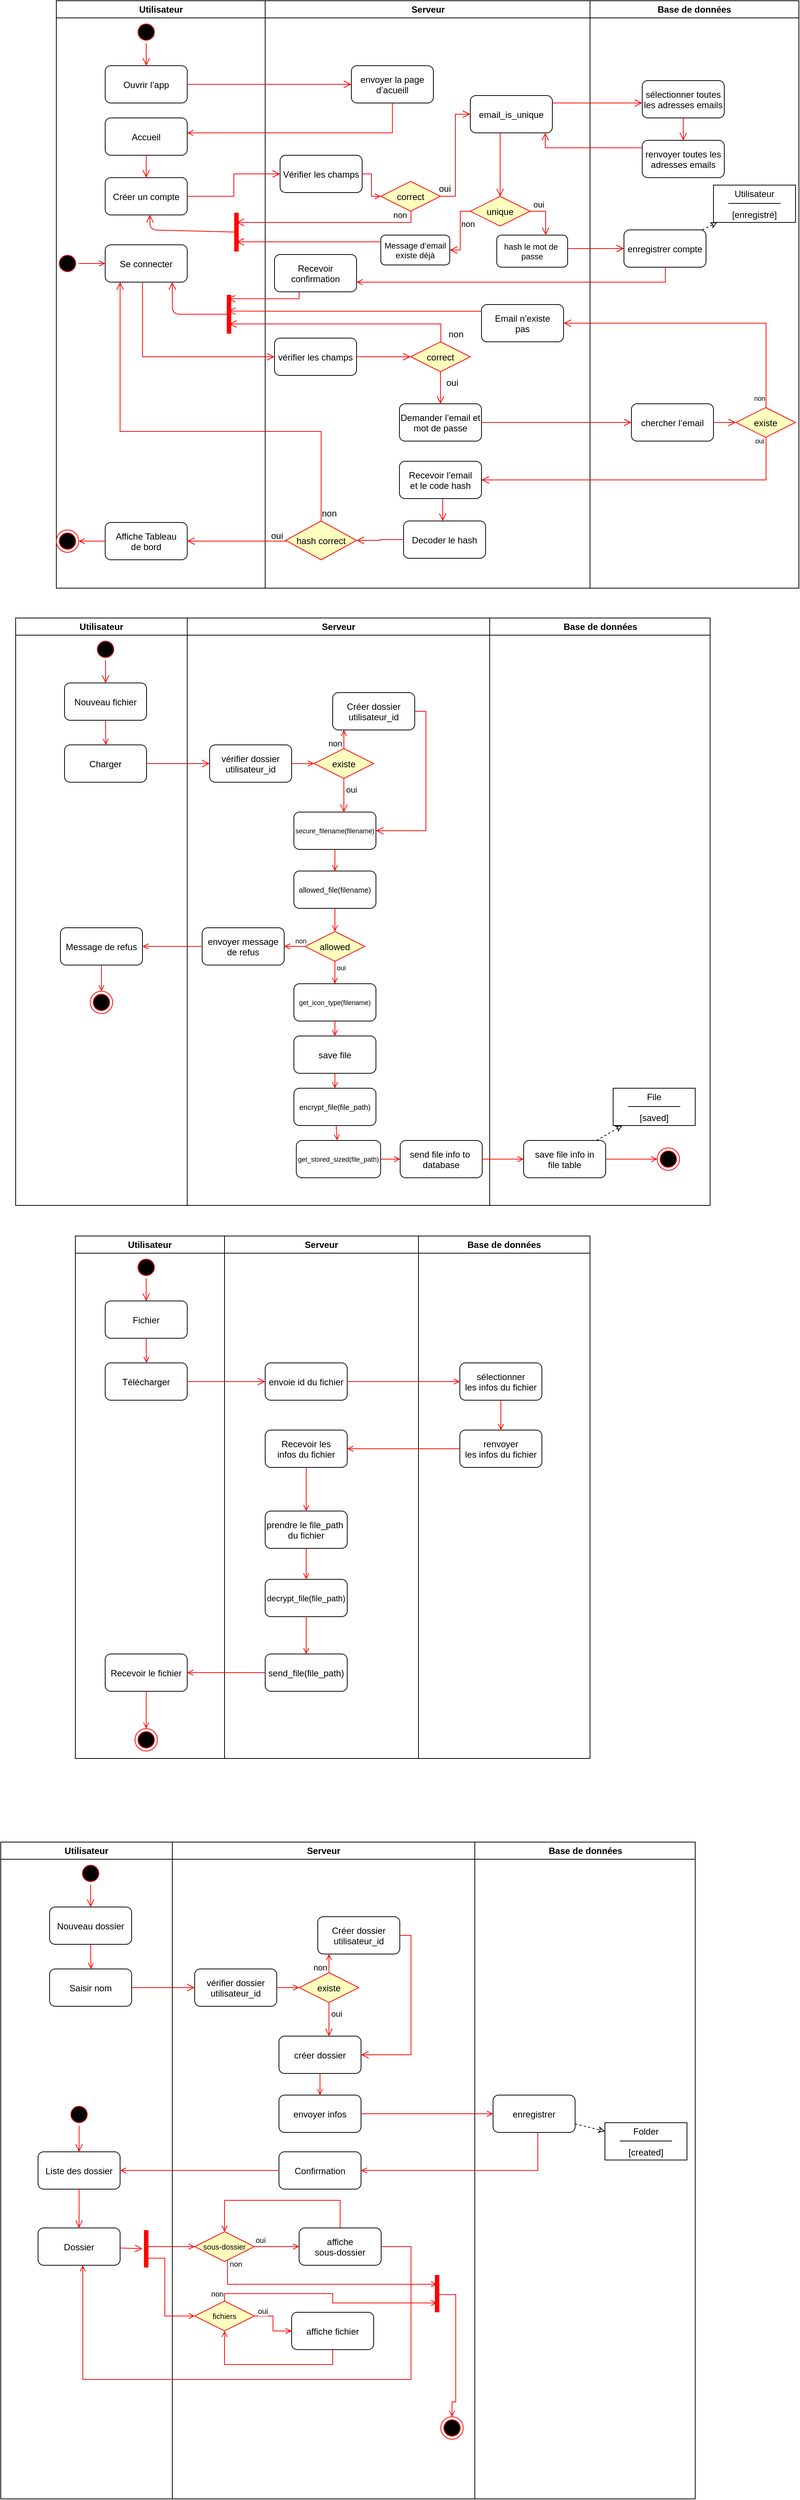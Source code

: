 <mxfile version="14.8.0" type="github">
  <diagram name="Page-1" id="e7e014a7-5840-1c2e-5031-d8a46d1fe8dd">
    <mxGraphModel dx="1650" dy="1030" grid="1" gridSize="10" guides="1" tooltips="1" connect="1" arrows="1" fold="1" page="1" pageScale="1" pageWidth="1169" pageHeight="826" background="none" math="0" shadow="0">
      <root>
        <mxCell id="0" />
        <mxCell id="1" parent="0" />
        <mxCell id="2" value="Utilisateur" style="swimlane;whiteSpace=wrap" parent="1" vertex="1">
          <mxGeometry x="164.5" y="23" width="280" height="787" as="geometry" />
        </mxCell>
        <mxCell id="5" value="" style="ellipse;shape=startState;fillColor=#000000;strokeColor=#ff0000;" parent="2" vertex="1">
          <mxGeometry x="105.5" y="27" width="30" height="30" as="geometry" />
        </mxCell>
        <mxCell id="1L8sxUJ_vTBAiF3x8-e7-41" value="Ouvrir l’app" style="rounded=1;" vertex="1" parent="2">
          <mxGeometry x="65.5" y="87" width="110" height="50" as="geometry" />
        </mxCell>
        <mxCell id="1L8sxUJ_vTBAiF3x8-e7-42" value="" style="edgeStyle=elbowEdgeStyle;elbow=horizontal;verticalAlign=bottom;endArrow=open;endSize=8;strokeColor=#FF0000;endFill=1;rounded=0" edge="1" parent="2" source="5" target="1L8sxUJ_vTBAiF3x8-e7-41">
          <mxGeometry x="-65" y="24" as="geometry">
            <mxPoint x="115" y="117" as="targetPoint" />
            <mxPoint x="114.5" y="77" as="sourcePoint" />
          </mxGeometry>
        </mxCell>
        <mxCell id="1L8sxUJ_vTBAiF3x8-e7-44" value="Accueil" style="rounded=1;" vertex="1" parent="2">
          <mxGeometry x="65.5" y="157" width="110" height="50" as="geometry" />
        </mxCell>
        <mxCell id="1L8sxUJ_vTBAiF3x8-e7-48" value="" style="edgeStyle=elbowEdgeStyle;elbow=horizontal;verticalAlign=bottom;endArrow=open;endSize=8;strokeColor=#FF0000;endFill=1;rounded=0" edge="1" target="1L8sxUJ_vTBAiF3x8-e7-49" parent="2" source="1L8sxUJ_vTBAiF3x8-e7-44">
          <mxGeometry x="-65" y="191" as="geometry">
            <mxPoint x="115" y="284" as="targetPoint" />
            <mxPoint x="285" y="247.0" as="sourcePoint" />
          </mxGeometry>
        </mxCell>
        <mxCell id="1L8sxUJ_vTBAiF3x8-e7-49" value="Créer un compte" style="rounded=1;" vertex="1" parent="2">
          <mxGeometry x="65.5" y="237" width="110" height="50" as="geometry" />
        </mxCell>
        <mxCell id="1L8sxUJ_vTBAiF3x8-e7-61" value="Se connecter" style="rounded=1;" vertex="1" parent="2">
          <mxGeometry x="65.5" y="327" width="110" height="50" as="geometry" />
        </mxCell>
        <mxCell id="1L8sxUJ_vTBAiF3x8-e7-72" value="" style="ellipse;shape=startState;fillColor=#000000;strokeColor=#ff0000;" vertex="1" parent="2">
          <mxGeometry y="337" width="30" height="30" as="geometry" />
        </mxCell>
        <mxCell id="1L8sxUJ_vTBAiF3x8-e7-73" value="" style="endArrow=open;strokeColor=#FF0000;endFill=1;rounded=0" edge="1" source="1L8sxUJ_vTBAiF3x8-e7-72" parent="2" target="1L8sxUJ_vTBAiF3x8-e7-61">
          <mxGeometry relative="1" as="geometry">
            <mxPoint x="185.5" y="366.8" as="targetPoint" />
          </mxGeometry>
        </mxCell>
        <mxCell id="1L8sxUJ_vTBAiF3x8-e7-89" value="Affiche Tableau &#xa;de bord" style="rounded=1;" vertex="1" parent="2">
          <mxGeometry x="65.5" y="699" width="110" height="50" as="geometry" />
        </mxCell>
        <mxCell id="38" value="" style="ellipse;shape=endState;fillColor=#000000;strokeColor=#ff0000" parent="2" vertex="1">
          <mxGeometry y="709" width="30" height="30" as="geometry" />
        </mxCell>
        <mxCell id="1L8sxUJ_vTBAiF3x8-e7-202" value="" style="endArrow=open;strokeColor=#FF0000;endFill=1;rounded=0;entryX=1;entryY=0.5;entryDx=0;entryDy=0;" edge="1" parent="2" source="1L8sxUJ_vTBAiF3x8-e7-89" target="38">
          <mxGeometry relative="1" as="geometry">
            <mxPoint x="350.5" y="1567" as="sourcePoint" />
            <mxPoint x="350.5" y="1597" as="targetPoint" />
          </mxGeometry>
        </mxCell>
        <mxCell id="3" value="Serveur" style="swimlane;whiteSpace=wrap" parent="1" vertex="1">
          <mxGeometry x="444.5" y="23" width="435.5" height="787" as="geometry" />
        </mxCell>
        <mxCell id="15" value="envoyer la page&#xa;d’acueill" style="rounded=1;" parent="3" vertex="1">
          <mxGeometry x="115.5" y="87" width="110" height="50" as="geometry" />
        </mxCell>
        <mxCell id="1L8sxUJ_vTBAiF3x8-e7-50" value="Vérifier les champs" style="rounded=1;" vertex="1" parent="3">
          <mxGeometry x="20" y="207" width="110" height="50" as="geometry" />
        </mxCell>
        <mxCell id="1L8sxUJ_vTBAiF3x8-e7-51" value="correct" style="rhombus;fillColor=#ffffc0;strokeColor=#ff0000;" vertex="1" parent="3">
          <mxGeometry x="155" y="242" width="80" height="40" as="geometry" />
        </mxCell>
        <mxCell id="1L8sxUJ_vTBAiF3x8-e7-52" value="" style="endArrow=open;strokeColor=#FF0000;endFill=1;rounded=0;edgeStyle=orthogonalEdgeStyle;" edge="1" source="1L8sxUJ_vTBAiF3x8-e7-50" target="1L8sxUJ_vTBAiF3x8-e7-51" parent="3">
          <mxGeometry relative="1" as="geometry" />
        </mxCell>
        <mxCell id="1L8sxUJ_vTBAiF3x8-e7-56" value="hash le mot de &#xa;passe" style="rounded=1;fontSize=11;" vertex="1" parent="3">
          <mxGeometry x="310.5" y="314" width="95" height="43" as="geometry" />
        </mxCell>
        <mxCell id="1L8sxUJ_vTBAiF3x8-e7-54" value="" style="edgeStyle=elbowEdgeStyle;elbow=horizontal;verticalAlign=bottom;endArrow=open;endSize=8;strokeColor=#FF0000;endFill=1;rounded=0" edge="1" parent="3" source="1L8sxUJ_vTBAiF3x8-e7-51" target="1L8sxUJ_vTBAiF3x8-e7-268">
          <mxGeometry x="-139.5" y="387" as="geometry">
            <mxPoint x="205.5" y="357" as="targetPoint" />
            <mxPoint x="40" y="440" as="sourcePoint" />
          </mxGeometry>
        </mxCell>
        <mxCell id="1L8sxUJ_vTBAiF3x8-e7-64" value="vérifier les champs" style="rounded=1;" vertex="1" parent="3">
          <mxGeometry x="12.5" y="452" width="110" height="50" as="geometry" />
        </mxCell>
        <mxCell id="1L8sxUJ_vTBAiF3x8-e7-66" value="correct" style="rhombus;fillColor=#ffffc0;strokeColor=#ff0000;" vertex="1" parent="3">
          <mxGeometry x="195" y="457" width="80" height="40" as="geometry" />
        </mxCell>
        <mxCell id="1L8sxUJ_vTBAiF3x8-e7-68" value="non" style="text;html=1;align=center;verticalAlign=middle;resizable=0;points=[];autosize=1;strokeColor=none;" vertex="1" parent="3">
          <mxGeometry x="235" y="437" width="40" height="20" as="geometry" />
        </mxCell>
        <mxCell id="1L8sxUJ_vTBAiF3x8-e7-70" value="oui" style="text;html=1;align=center;verticalAlign=middle;resizable=0;points=[];autosize=1;strokeColor=none;" vertex="1" parent="3">
          <mxGeometry x="225.5" y="242" width="30" height="20" as="geometry" />
        </mxCell>
        <mxCell id="1L8sxUJ_vTBAiF3x8-e7-74" value="" style="edgeStyle=elbowEdgeStyle;elbow=horizontal;verticalAlign=bottom;endArrow=open;endSize=8;strokeColor=#FF0000;endFill=1;rounded=0" edge="1" parent="3" source="1L8sxUJ_vTBAiF3x8-e7-64" target="1L8sxUJ_vTBAiF3x8-e7-66">
          <mxGeometry x="-139.5" y="387" as="geometry">
            <mxPoint x="90" y="617" as="targetPoint" />
            <mxPoint x="90" y="560" as="sourcePoint" />
          </mxGeometry>
        </mxCell>
        <mxCell id="1L8sxUJ_vTBAiF3x8-e7-78" value="oui" style="text;html=1;align=center;verticalAlign=middle;resizable=0;points=[];autosize=1;strokeColor=none;" vertex="1" parent="3">
          <mxGeometry x="235" y="502" width="30" height="20" as="geometry" />
        </mxCell>
        <mxCell id="1L8sxUJ_vTBAiF3x8-e7-75" value="Demander l’email et&#xa;mot de passe" style="rounded=1;" vertex="1" parent="3">
          <mxGeometry x="180" y="540" width="110" height="50" as="geometry" />
        </mxCell>
        <mxCell id="1L8sxUJ_vTBAiF3x8-e7-77" value="" style="edgeStyle=elbowEdgeStyle;elbow=horizontal;verticalAlign=bottom;endArrow=open;endSize=8;strokeColor=#FF0000;endFill=1;rounded=0" edge="1" parent="3" source="1L8sxUJ_vTBAiF3x8-e7-66" target="1L8sxUJ_vTBAiF3x8-e7-75">
          <mxGeometry x="-129.5" y="397" as="geometry">
            <mxPoint x="619.5" y="495" as="targetPoint" />
            <mxPoint x="594.5" y="495" as="sourcePoint" />
          </mxGeometry>
        </mxCell>
        <mxCell id="1L8sxUJ_vTBAiF3x8-e7-84" value="Recevoir l’email&#xa;et le code hash" style="rounded=1;" vertex="1" parent="3">
          <mxGeometry x="180" y="617" width="110" height="50" as="geometry" />
        </mxCell>
        <mxCell id="1L8sxUJ_vTBAiF3x8-e7-85" value="Decoder le hash" style="rounded=1;" vertex="1" parent="3">
          <mxGeometry x="185.5" y="697" width="110" height="50" as="geometry" />
        </mxCell>
        <mxCell id="1L8sxUJ_vTBAiF3x8-e7-86" value="" style="edgeStyle=elbowEdgeStyle;elbow=horizontal;verticalAlign=bottom;endArrow=open;endSize=8;strokeColor=#FF0000;endFill=1;rounded=0" edge="1" parent="3" source="1L8sxUJ_vTBAiF3x8-e7-84" target="1L8sxUJ_vTBAiF3x8-e7-85">
          <mxGeometry x="-119.5" y="427" as="geometry">
            <mxPoint x="660" y="560" as="targetPoint" />
            <mxPoint x="660" y="534.75" as="sourcePoint" />
          </mxGeometry>
        </mxCell>
        <mxCell id="1L8sxUJ_vTBAiF3x8-e7-87" value="hash correct" style="rhombus;fillColor=#ffffc0;strokeColor=#ff0000;" vertex="1" parent="3">
          <mxGeometry x="27.5" y="697" width="95" height="52" as="geometry" />
        </mxCell>
        <mxCell id="1L8sxUJ_vTBAiF3x8-e7-88" value="" style="edgeStyle=elbowEdgeStyle;elbow=horizontal;verticalAlign=bottom;endArrow=open;endSize=8;strokeColor=#FF0000;endFill=1;rounded=0" edge="1" parent="3" source="1L8sxUJ_vTBAiF3x8-e7-85" target="1L8sxUJ_vTBAiF3x8-e7-87">
          <mxGeometry x="-119.5" y="427" as="geometry">
            <mxPoint x="660" y="560" as="targetPoint" />
            <mxPoint x="660" y="534.75" as="sourcePoint" />
          </mxGeometry>
        </mxCell>
        <mxCell id="1L8sxUJ_vTBAiF3x8-e7-90" value="oui" style="text;html=1;align=center;verticalAlign=middle;resizable=0;points=[];autosize=1;strokeColor=none;" vertex="1" parent="3">
          <mxGeometry x="0.5" y="707" width="30" height="20" as="geometry" />
        </mxCell>
        <mxCell id="1L8sxUJ_vTBAiF3x8-e7-92" value="non" style="text;html=1;align=center;verticalAlign=middle;resizable=0;points=[];autosize=1;strokeColor=none;" vertex="1" parent="3">
          <mxGeometry x="65.5" y="677" width="40" height="20" as="geometry" />
        </mxCell>
        <mxCell id="1L8sxUJ_vTBAiF3x8-e7-97" value="Recevoir &#xa;confirmation" style="rounded=1;" vertex="1" parent="3">
          <mxGeometry x="12.5" y="340" width="110" height="50" as="geometry" />
        </mxCell>
        <mxCell id="1L8sxUJ_vTBAiF3x8-e7-213" value="Email n’existe&#xa;pas" style="rounded=1;" vertex="1" parent="3">
          <mxGeometry x="290" y="407" width="110" height="50" as="geometry" />
        </mxCell>
        <mxCell id="1L8sxUJ_vTBAiF3x8-e7-268" value="email_is_unique" style="rounded=1;" vertex="1" parent="3">
          <mxGeometry x="275" y="127" width="110" height="50" as="geometry" />
        </mxCell>
        <mxCell id="1L8sxUJ_vTBAiF3x8-e7-269" value="unique" style="rhombus;fillColor=#ffffc0;strokeColor=#ff0000;" vertex="1" parent="3">
          <mxGeometry x="275" y="262" width="80" height="40" as="geometry" />
        </mxCell>
        <mxCell id="1L8sxUJ_vTBAiF3x8-e7-270" value="" style="edgeStyle=elbowEdgeStyle;elbow=horizontal;verticalAlign=bottom;endArrow=open;endSize=8;strokeColor=#FF0000;endFill=1;rounded=0" edge="1" parent="3" source="1L8sxUJ_vTBAiF3x8-e7-268" target="1L8sxUJ_vTBAiF3x8-e7-269">
          <mxGeometry x="-129.5" y="397" as="geometry">
            <mxPoint x="729.5" y="250" as="targetPoint" />
            <mxPoint x="699.5" y="295.0" as="sourcePoint" />
            <Array as="points">
              <mxPoint x="315" y="217" />
            </Array>
          </mxGeometry>
        </mxCell>
        <mxCell id="1L8sxUJ_vTBAiF3x8-e7-272" value="" style="edgeStyle=orthogonalEdgeStyle;verticalAlign=bottom;endArrow=open;endSize=8;strokeColor=#FF0000;endFill=1;rounded=0" edge="1" parent="3" source="1L8sxUJ_vTBAiF3x8-e7-269" target="1L8sxUJ_vTBAiF3x8-e7-56">
          <mxGeometry x="-564" y="384" as="geometry">
            <mxPoint x="339.5" y="277" as="targetPoint" />
            <mxPoint x="358.5" y="282" as="sourcePoint" />
            <Array as="points">
              <mxPoint x="376" y="282" />
            </Array>
          </mxGeometry>
        </mxCell>
        <mxCell id="1L8sxUJ_vTBAiF3x8-e7-273" value="oui" style="edgeLabel;html=1;align=center;verticalAlign=middle;resizable=0;points=[];fontSize=11;" vertex="1" connectable="0" parent="1L8sxUJ_vTBAiF3x8-e7-272">
          <mxGeometry relative="1" as="geometry">
            <mxPoint x="-10" y="-15" as="offset" />
          </mxGeometry>
        </mxCell>
        <mxCell id="1L8sxUJ_vTBAiF3x8-e7-308" value="Message d’email &#xa;existe déjà" style="rounded=1;fontSize=11;" vertex="1" parent="3">
          <mxGeometry x="155" y="314" width="92.5" height="40" as="geometry" />
        </mxCell>
        <mxCell id="1L8sxUJ_vTBAiF3x8-e7-277" value="" style="edgeStyle=elbowEdgeStyle;elbow=horizontal;verticalAlign=bottom;endArrow=open;endSize=8;strokeColor=#FF0000;endFill=1;rounded=0" edge="1" parent="3" source="1L8sxUJ_vTBAiF3x8-e7-269" target="1L8sxUJ_vTBAiF3x8-e7-308">
          <mxGeometry x="-534" y="414" as="geometry">
            <mxPoint x="225.5" y="307" as="targetPoint" />
            <mxPoint x="369.741" y="282" as="sourcePoint" />
          </mxGeometry>
        </mxCell>
        <mxCell id="1L8sxUJ_vTBAiF3x8-e7-309" value="non" style="edgeLabel;html=1;align=center;verticalAlign=middle;resizable=0;points=[];fontSize=11;" vertex="1" connectable="0" parent="1L8sxUJ_vTBAiF3x8-e7-277">
          <mxGeometry relative="1" as="geometry">
            <mxPoint x="10" y="-10" as="offset" />
          </mxGeometry>
        </mxCell>
        <mxCell id="4" value="Base de données" style="swimlane;whiteSpace=wrap" parent="1" vertex="1">
          <mxGeometry x="880" y="23" width="280" height="787" as="geometry" />
        </mxCell>
        <mxCell id="33" value="enregistrer compte" style="rounded=1;" parent="4" vertex="1">
          <mxGeometry x="45.5" y="307" width="110" height="50" as="geometry" />
        </mxCell>
        <mxCell id="1L8sxUJ_vTBAiF3x8-e7-79" value="chercher l’email" style="rounded=1;" vertex="1" parent="4">
          <mxGeometry x="55.5" y="540" width="110" height="50" as="geometry" />
        </mxCell>
        <mxCell id="1L8sxUJ_vTBAiF3x8-e7-81" value="existe" style="rhombus;fillColor=#ffffc0;strokeColor=#ff0000;" vertex="1" parent="4">
          <mxGeometry x="195.5" y="545" width="80" height="40" as="geometry" />
        </mxCell>
        <mxCell id="1L8sxUJ_vTBAiF3x8-e7-82" value="" style="edgeStyle=elbowEdgeStyle;elbow=horizontal;verticalAlign=bottom;endArrow=open;endSize=8;strokeColor=#FF0000;endFill=1;rounded=0" edge="1" parent="4" source="1L8sxUJ_vTBAiF3x8-e7-79" target="1L8sxUJ_vTBAiF3x8-e7-81">
          <mxGeometry x="-204" y="400" as="geometry">
            <mxPoint x="241" y="525" as="targetPoint" />
            <mxPoint x="175.5" y="525" as="sourcePoint" />
          </mxGeometry>
        </mxCell>
        <mxCell id="1L8sxUJ_vTBAiF3x8-e7-94" value="Utilisateur&#xa;&#xa;[enregistré]" style="" vertex="1" parent="4">
          <mxGeometry x="165.5" y="247" width="110" height="50" as="geometry" />
        </mxCell>
        <mxCell id="1L8sxUJ_vTBAiF3x8-e7-93" value="" style="html=1;verticalAlign=bottom;endArrow=classic;dashed=1;endFill=0;" edge="1" parent="4" source="33" target="1L8sxUJ_vTBAiF3x8-e7-94">
          <mxGeometry width="80" relative="1" as="geometry">
            <mxPoint x="200" y="367" as="sourcePoint" />
            <mxPoint x="205.5" y="387" as="targetPoint" />
          </mxGeometry>
        </mxCell>
        <mxCell id="1L8sxUJ_vTBAiF3x8-e7-96" value="" style="endArrow=none;html=1;" edge="1" parent="4">
          <mxGeometry width="50" height="50" relative="1" as="geometry">
            <mxPoint x="185.5" y="271.5" as="sourcePoint" />
            <mxPoint x="255.5" y="271.5" as="targetPoint" />
          </mxGeometry>
        </mxCell>
        <mxCell id="1L8sxUJ_vTBAiF3x8-e7-274" value="sélectionner toutes &#xa;les adresses emails" style="rounded=1;" vertex="1" parent="4">
          <mxGeometry x="70" y="107" width="110" height="50" as="geometry" />
        </mxCell>
        <mxCell id="1L8sxUJ_vTBAiF3x8-e7-316" value="renvoyer toutes les&#xa;adresses emails" style="rounded=1;" vertex="1" parent="4">
          <mxGeometry x="70" y="187" width="110" height="50" as="geometry" />
        </mxCell>
        <mxCell id="1L8sxUJ_vTBAiF3x8-e7-317" value="" style="edgeStyle=elbowEdgeStyle;elbow=horizontal;verticalAlign=bottom;endArrow=open;endSize=8;strokeColor=#FF0000;endFill=1;rounded=0" edge="1" parent="4" source="1L8sxUJ_vTBAiF3x8-e7-274" target="1L8sxUJ_vTBAiF3x8-e7-316">
          <mxGeometry x="-979.5" y="404" as="geometry">
            <mxPoint x="90" y="157" as="targetPoint" />
            <mxPoint x="-20" y="157" as="sourcePoint" />
            <Array as="points">
              <mxPoint x="110" y="197" />
              <mxPoint x="20" y="157" />
            </Array>
          </mxGeometry>
        </mxCell>
        <mxCell id="1L8sxUJ_vTBAiF3x8-e7-43" value="" style="edgeStyle=elbowEdgeStyle;elbow=horizontal;verticalAlign=bottom;endArrow=open;endSize=8;strokeColor=#FF0000;endFill=1;rounded=0" edge="1" parent="1" source="1L8sxUJ_vTBAiF3x8-e7-41" target="15">
          <mxGeometry x="289.5" y="200" as="geometry">
            <mxPoint x="460" y="135" as="targetPoint" />
            <mxPoint x="469" y="253" as="sourcePoint" />
          </mxGeometry>
        </mxCell>
        <mxCell id="1L8sxUJ_vTBAiF3x8-e7-45" value="" style="endArrow=open;strokeColor=#FF0000;endFill=1;rounded=0;edgeStyle=orthogonalEdgeStyle;" edge="1" parent="1" source="15" target="1L8sxUJ_vTBAiF3x8-e7-44">
          <mxGeometry relative="1" as="geometry">
            <mxPoint x="974" y="193.0" as="sourcePoint" />
            <mxPoint x="974" y="276" as="targetPoint" />
            <Array as="points">
              <mxPoint x="615" y="200" />
            </Array>
          </mxGeometry>
        </mxCell>
        <mxCell id="1L8sxUJ_vTBAiF3x8-e7-53" value="" style="edgeStyle=elbowEdgeStyle;elbow=horizontal;verticalAlign=bottom;endArrow=open;endSize=8;strokeColor=#FF0000;endFill=1;rounded=0" edge="1" parent="1" source="1L8sxUJ_vTBAiF3x8-e7-49" target="1L8sxUJ_vTBAiF3x8-e7-50">
          <mxGeometry x="305" y="410" as="geometry">
            <mxPoint x="484.794" y="503" as="targetPoint" />
            <mxPoint x="484.5" y="463" as="sourcePoint" />
          </mxGeometry>
        </mxCell>
        <mxCell id="1L8sxUJ_vTBAiF3x8-e7-57" value="" style="edgeStyle=elbowEdgeStyle;elbow=horizontal;verticalAlign=bottom;endArrow=open;endSize=8;strokeColor=#FF0000;endFill=1;rounded=0;entryX=0.25;entryY=0.5;entryDx=0;entryDy=0;entryPerimeter=0;" edge="1" parent="1" source="1L8sxUJ_vTBAiF3x8-e7-51" target="1L8sxUJ_vTBAiF3x8-e7-311">
          <mxGeometry x="140.59" y="212.4" as="geometry">
            <mxPoint x="650.09" y="205.4" as="targetPoint" />
            <mxPoint x="650.384" y="130.003" as="sourcePoint" />
            <Array as="points">
              <mxPoint x="640" y="330" />
              <mxPoint x="320" y="240" />
              <mxPoint x="520" y="240" />
            </Array>
          </mxGeometry>
        </mxCell>
        <mxCell id="1L8sxUJ_vTBAiF3x8-e7-314" value="non" style="edgeLabel;html=1;align=center;verticalAlign=middle;resizable=0;points=[];fontSize=11;" vertex="1" connectable="0" parent="1L8sxUJ_vTBAiF3x8-e7-57">
          <mxGeometry relative="1" as="geometry">
            <mxPoint x="94" y="-10" as="offset" />
          </mxGeometry>
        </mxCell>
        <mxCell id="1L8sxUJ_vTBAiF3x8-e7-62" value="" style="edgeStyle=elbowEdgeStyle;elbow=horizontal;verticalAlign=bottom;endArrow=open;endSize=8;strokeColor=#FF0000;endFill=1;rounded=0;entryX=0.101;entryY=0.747;entryDx=0;entryDy=0;entryPerimeter=0;" edge="1" parent="1" source="1L8sxUJ_vTBAiF3x8-e7-97" target="1L8sxUJ_vTBAiF3x8-e7-216">
          <mxGeometry x="305" y="410" as="geometry">
            <mxPoint x="400" y="410" as="targetPoint" />
            <mxPoint x="529.5" y="362.5" as="sourcePoint" />
            <Array as="points">
              <mxPoint x="490" y="410" />
              <mxPoint x="460" y="363" />
              <mxPoint x="480" y="355" />
              <mxPoint x="390" y="355" />
              <mxPoint x="610" y="450" />
            </Array>
          </mxGeometry>
        </mxCell>
        <mxCell id="1L8sxUJ_vTBAiF3x8-e7-63" value="" style="edgeStyle=elbowEdgeStyle;elbow=horizontal;verticalAlign=bottom;endArrow=open;endSize=8;strokeColor=#FF0000;endFill=1;rounded=0;" edge="1" parent="1" source="1L8sxUJ_vTBAiF3x8-e7-56" target="33">
          <mxGeometry x="295" y="463.66" as="geometry">
            <mxPoint x="330" y="416.66" as="targetPoint" />
            <mxPoint x="519.5" y="416.16" as="sourcePoint" />
            <Array as="points">
              <mxPoint x="870" y="355" />
              <mxPoint x="890" y="370" />
              <mxPoint x="650" y="390" />
              <mxPoint x="750" y="360" />
              <mxPoint x="730" y="375" />
              <mxPoint x="500" y="430" />
              <mxPoint x="560" y="410" />
              <mxPoint x="450" y="416.66" />
              <mxPoint x="470" y="408.66" />
              <mxPoint x="380" y="408.66" />
              <mxPoint x="600" y="503.66" />
            </Array>
          </mxGeometry>
        </mxCell>
        <mxCell id="1L8sxUJ_vTBAiF3x8-e7-65" value="" style="edgeStyle=elbowEdgeStyle;elbow=horizontal;verticalAlign=bottom;endArrow=open;endSize=8;strokeColor=#FF0000;endFill=1;rounded=0" edge="1" parent="1" source="1L8sxUJ_vTBAiF3x8-e7-61" target="1L8sxUJ_vTBAiF3x8-e7-64">
          <mxGeometry x="305" y="410" as="geometry">
            <mxPoint x="484.5" y="640" as="targetPoint" />
            <mxPoint x="484.5" y="463" as="sourcePoint" />
            <Array as="points">
              <mxPoint x="280" y="390" />
            </Array>
          </mxGeometry>
        </mxCell>
        <mxCell id="1L8sxUJ_vTBAiF3x8-e7-67" value="" style="edgeStyle=elbowEdgeStyle;verticalAlign=bottom;endArrow=open;endSize=8;strokeColor=#FF0000;endFill=1;rounded=0;entryX=0.75;entryY=0.5;entryDx=0;entryDy=0;entryPerimeter=0;" edge="1" parent="1" source="1L8sxUJ_vTBAiF3x8-e7-66" target="1L8sxUJ_vTBAiF3x8-e7-216">
          <mxGeometry x="130.59" y="383.4" as="geometry">
            <mxPoint x="580" y="450" as="targetPoint" />
            <mxPoint x="639.5" y="436" as="sourcePoint" />
            <Array as="points">
              <mxPoint x="680" y="460" />
            </Array>
          </mxGeometry>
        </mxCell>
        <mxCell id="1L8sxUJ_vTBAiF3x8-e7-80" value="" style="edgeStyle=elbowEdgeStyle;elbow=horizontal;verticalAlign=bottom;endArrow=open;endSize=8;strokeColor=#FF0000;endFill=1;rounded=0" edge="1" parent="1" source="1L8sxUJ_vTBAiF3x8-e7-75" target="1L8sxUJ_vTBAiF3x8-e7-79">
          <mxGeometry x="325" y="450" as="geometry">
            <mxPoint x="770" y="558" as="targetPoint" />
            <mxPoint x="1104.5" y="557.75" as="sourcePoint" />
          </mxGeometry>
        </mxCell>
        <mxCell id="6" value="" style="edgeStyle=elbowEdgeStyle;elbow=horizontal;verticalAlign=bottom;endArrow=open;endSize=8;strokeColor=#FF0000;endFill=1;rounded=0" parent="1" source="1L8sxUJ_vTBAiF3x8-e7-87" target="1L8sxUJ_vTBAiF3x8-e7-89" edge="1">
          <mxGeometry x="330" y="500" as="geometry">
            <mxPoint x="350" y="760" as="targetPoint" />
            <mxPoint x="395" y="650" as="sourcePoint" />
            <Array as="points">
              <mxPoint x="430" y="747" />
            </Array>
          </mxGeometry>
        </mxCell>
        <mxCell id="1L8sxUJ_vTBAiF3x8-e7-83" value="" style="edgeStyle=elbowEdgeStyle;elbow=horizontal;verticalAlign=bottom;endArrow=open;endSize=8;strokeColor=#FF0000;endFill=1;rounded=0" edge="1" parent="1" source="1L8sxUJ_vTBAiF3x8-e7-81" target="1L8sxUJ_vTBAiF3x8-e7-84">
          <mxGeometry x="480.5" y="485" as="geometry">
            <mxPoint x="925.5" y="610" as="targetPoint" />
            <mxPoint x="860" y="610" as="sourcePoint" />
            <Array as="points">
              <mxPoint x="1116" y="630" />
              <mxPoint x="1130" y="630" />
              <mxPoint x="1090" y="665" />
              <mxPoint x="810" y="665" />
              <mxPoint x="1090" y="640" />
              <mxPoint x="1050" y="630" />
              <mxPoint x="1036" y="590" />
            </Array>
          </mxGeometry>
        </mxCell>
        <mxCell id="1L8sxUJ_vTBAiF3x8-e7-212" value="oui" style="edgeLabel;html=1;align=center;verticalAlign=middle;resizable=0;points=[];fontSize=9;" vertex="1" connectable="0" parent="1L8sxUJ_vTBAiF3x8-e7-83">
          <mxGeometry relative="1" as="geometry">
            <mxPoint x="153" y="-52" as="offset" />
          </mxGeometry>
        </mxCell>
        <mxCell id="1L8sxUJ_vTBAiF3x8-e7-91" value="" style="edgeStyle=orthogonalEdgeStyle;elbow=horizontal;verticalAlign=bottom;endArrow=open;endSize=8;strokeColor=#FF0000;endFill=1;rounded=0" edge="1" parent="1" source="1L8sxUJ_vTBAiF3x8-e7-87" target="1L8sxUJ_vTBAiF3x8-e7-61">
          <mxGeometry x="335" y="440" as="geometry">
            <mxPoint x="370" y="540" as="targetPoint" />
            <mxPoint x="1104.5" y="683" as="sourcePoint" />
            <Array as="points">
              <mxPoint x="520" y="600" />
              <mxPoint x="250" y="600" />
            </Array>
          </mxGeometry>
        </mxCell>
        <mxCell id="1L8sxUJ_vTBAiF3x8-e7-98" value="" style="endArrow=open;strokeColor=#FF0000;endFill=1;rounded=0;edgeStyle=elbowEdgeStyle;" edge="1" parent="1" source="33" target="1L8sxUJ_vTBAiF3x8-e7-97">
          <mxGeometry relative="1" as="geometry">
            <mxPoint x="820" y="659.995" as="sourcePoint" />
            <mxPoint x="919.5" y="687.305" as="targetPoint" />
            <Array as="points">
              <mxPoint x="981" y="400" />
              <mxPoint x="830" y="400" />
              <mxPoint x="590" y="400" />
              <mxPoint x="981" y="410" />
              <mxPoint x="700" y="410" />
              <mxPoint x="981" y="420" />
              <mxPoint x="1000" y="420" />
              <mxPoint x="830" y="410" />
              <mxPoint x="800" y="410" />
              <mxPoint x="825" y="405" />
            </Array>
          </mxGeometry>
        </mxCell>
        <mxCell id="1L8sxUJ_vTBAiF3x8-e7-104" value="Utilisateur" style="swimlane;whiteSpace=wrap" vertex="1" parent="1">
          <mxGeometry x="110" y="850" width="230" height="787" as="geometry" />
        </mxCell>
        <mxCell id="1L8sxUJ_vTBAiF3x8-e7-105" value="" style="ellipse;shape=startState;fillColor=#000000;strokeColor=#ff0000;" vertex="1" parent="1L8sxUJ_vTBAiF3x8-e7-104">
          <mxGeometry x="105.5" y="27" width="30" height="30" as="geometry" />
        </mxCell>
        <mxCell id="1L8sxUJ_vTBAiF3x8-e7-106" value="Nouveau fichier" style="rounded=1;" vertex="1" parent="1L8sxUJ_vTBAiF3x8-e7-104">
          <mxGeometry x="65.5" y="87" width="110" height="50" as="geometry" />
        </mxCell>
        <mxCell id="1L8sxUJ_vTBAiF3x8-e7-107" value="" style="edgeStyle=elbowEdgeStyle;elbow=horizontal;verticalAlign=bottom;endArrow=open;endSize=8;strokeColor=#FF0000;endFill=1;rounded=0" edge="1" parent="1L8sxUJ_vTBAiF3x8-e7-104" source="1L8sxUJ_vTBAiF3x8-e7-105" target="1L8sxUJ_vTBAiF3x8-e7-106">
          <mxGeometry x="-65" y="24" as="geometry">
            <mxPoint x="115" y="117" as="targetPoint" />
            <mxPoint x="114.5" y="77" as="sourcePoint" />
          </mxGeometry>
        </mxCell>
        <mxCell id="1L8sxUJ_vTBAiF3x8-e7-108" value="Charger" style="rounded=1;" vertex="1" parent="1L8sxUJ_vTBAiF3x8-e7-104">
          <mxGeometry x="65.5" y="170" width="110" height="50" as="geometry" />
        </mxCell>
        <mxCell id="1L8sxUJ_vTBAiF3x8-e7-155" value="" style="endArrow=open;strokeColor=#FF0000;endFill=1;rounded=0;edgeStyle=orthogonalEdgeStyle;" edge="1" source="1L8sxUJ_vTBAiF3x8-e7-106" target="1L8sxUJ_vTBAiF3x8-e7-108" parent="1L8sxUJ_vTBAiF3x8-e7-104">
          <mxGeometry relative="1" as="geometry">
            <mxPoint x="809.5" y="170" as="sourcePoint" />
            <mxPoint x="809.5" y="253" as="targetPoint" />
            <Array as="points">
              <mxPoint x="121" y="150" />
              <mxPoint x="121" y="150" />
            </Array>
          </mxGeometry>
        </mxCell>
        <mxCell id="1L8sxUJ_vTBAiF3x8-e7-205" value="Message de refus" style="rounded=1;" vertex="1" parent="1L8sxUJ_vTBAiF3x8-e7-104">
          <mxGeometry x="60" y="415" width="110" height="50" as="geometry" />
        </mxCell>
        <mxCell id="1L8sxUJ_vTBAiF3x8-e7-208" value="" style="ellipse;shape=endState;fillColor=#000000;strokeColor=#ff0000" vertex="1" parent="1L8sxUJ_vTBAiF3x8-e7-104">
          <mxGeometry x="100" y="500" width="30" height="30" as="geometry" />
        </mxCell>
        <mxCell id="1L8sxUJ_vTBAiF3x8-e7-209" value="" style="endArrow=open;strokeColor=#FF0000;endFill=1;rounded=0;entryX=0.5;entryY=0;entryDx=0;entryDy=0;" edge="1" parent="1L8sxUJ_vTBAiF3x8-e7-104" target="1L8sxUJ_vTBAiF3x8-e7-208" source="1L8sxUJ_vTBAiF3x8-e7-205">
          <mxGeometry relative="1" as="geometry">
            <mxPoint x="20" y="515" as="sourcePoint" />
            <mxPoint x="115" y="490" as="targetPoint" />
          </mxGeometry>
        </mxCell>
        <mxCell id="1L8sxUJ_vTBAiF3x8-e7-116" value="Serveur" style="swimlane;whiteSpace=wrap" vertex="1" parent="1">
          <mxGeometry x="340" y="850" width="405.5" height="787" as="geometry" />
        </mxCell>
        <mxCell id="1L8sxUJ_vTBAiF3x8-e7-120" value="secure_filename(filename)" style="rounded=1;align=center;fontSize=9;" vertex="1" parent="1L8sxUJ_vTBAiF3x8-e7-116">
          <mxGeometry x="143" y="260" width="110" height="50" as="geometry" />
        </mxCell>
        <mxCell id="1L8sxUJ_vTBAiF3x8-e7-121" value="allowed" style="rhombus;fillColor=#ffffc0;strokeColor=#ff0000;" vertex="1" parent="1L8sxUJ_vTBAiF3x8-e7-116">
          <mxGeometry x="158" y="420" width="80" height="40" as="geometry" />
        </mxCell>
        <mxCell id="1L8sxUJ_vTBAiF3x8-e7-122" value="" style="endArrow=open;strokeColor=#FF0000;endFill=1;rounded=0" edge="1" parent="1L8sxUJ_vTBAiF3x8-e7-116" source="1L8sxUJ_vTBAiF3x8-e7-120" target="1L8sxUJ_vTBAiF3x8-e7-177">
          <mxGeometry relative="1" as="geometry" />
        </mxCell>
        <mxCell id="1L8sxUJ_vTBAiF3x8-e7-110" value="Créer dossier &#xa;utilisateur_id" style="rounded=1;" vertex="1" parent="1L8sxUJ_vTBAiF3x8-e7-116">
          <mxGeometry x="195" y="100" width="110" height="50" as="geometry" />
        </mxCell>
        <mxCell id="1L8sxUJ_vTBAiF3x8-e7-156" value="" style="edgeStyle=elbowEdgeStyle;elbow=horizontal;verticalAlign=bottom;endArrow=open;endSize=8;strokeColor=#FF0000;endFill=1;rounded=0" edge="1" source="1L8sxUJ_vTBAiF3x8-e7-110" target="1L8sxUJ_vTBAiF3x8-e7-120" parent="1L8sxUJ_vTBAiF3x8-e7-116">
          <mxGeometry x="-139.5" y="387" as="geometry">
            <mxPoint x="40.294" y="480" as="targetPoint" />
            <mxPoint x="40" y="440" as="sourcePoint" />
            <Array as="points">
              <mxPoint x="320" y="190" />
            </Array>
          </mxGeometry>
        </mxCell>
        <mxCell id="1L8sxUJ_vTBAiF3x8-e7-168" value="existe" style="rhombus;fillColor=#ffffc0;strokeColor=#ff0000;" vertex="1" parent="1L8sxUJ_vTBAiF3x8-e7-116">
          <mxGeometry x="170" y="175" width="80" height="40" as="geometry" />
        </mxCell>
        <mxCell id="1L8sxUJ_vTBAiF3x8-e7-169" value="" style="endArrow=open;strokeColor=#FF0000;endFill=1;rounded=0;edgeStyle=orthogonalEdgeStyle;" edge="1" parent="1L8sxUJ_vTBAiF3x8-e7-116" source="1L8sxUJ_vTBAiF3x8-e7-168" target="1L8sxUJ_vTBAiF3x8-e7-110">
          <mxGeometry relative="1" as="geometry">
            <mxPoint x="293.475" y="80" as="sourcePoint" />
            <mxPoint x="225.502" y="142.076" as="targetPoint" />
            <Array as="points">
              <mxPoint x="210" y="150" />
              <mxPoint x="210" y="150" />
            </Array>
          </mxGeometry>
        </mxCell>
        <mxCell id="1L8sxUJ_vTBAiF3x8-e7-170" value="non" style="edgeLabel;html=1;align=center;verticalAlign=middle;resizable=0;points=[];" vertex="1" connectable="0" parent="1L8sxUJ_vTBAiF3x8-e7-169">
          <mxGeometry x="-0.301" y="1" relative="1" as="geometry">
            <mxPoint x="-11" y="1" as="offset" />
          </mxGeometry>
        </mxCell>
        <mxCell id="1L8sxUJ_vTBAiF3x8-e7-171" value="vérifier dossier&#xa;utilisateur_id" style="rounded=1;" vertex="1" parent="1L8sxUJ_vTBAiF3x8-e7-116">
          <mxGeometry x="30" y="170" width="110" height="50" as="geometry" />
        </mxCell>
        <mxCell id="1L8sxUJ_vTBAiF3x8-e7-172" value="" style="endArrow=open;strokeColor=#FF0000;endFill=1;rounded=0;" edge="1" parent="1L8sxUJ_vTBAiF3x8-e7-116" source="1L8sxUJ_vTBAiF3x8-e7-171" target="1L8sxUJ_vTBAiF3x8-e7-168">
          <mxGeometry relative="1" as="geometry">
            <mxPoint x="225.5" y="107" as="sourcePoint" />
            <mxPoint x="235.143" y="152" as="targetPoint" />
            <Array as="points" />
          </mxGeometry>
        </mxCell>
        <mxCell id="1L8sxUJ_vTBAiF3x8-e7-175" value="" style="edgeStyle=orthogonalEdgeStyle;elbow=horizontal;verticalAlign=bottom;endArrow=open;endSize=8;strokeColor=#FF0000;endFill=1;rounded=0" edge="1" parent="1L8sxUJ_vTBAiF3x8-e7-116" source="1L8sxUJ_vTBAiF3x8-e7-168" target="1L8sxUJ_vTBAiF3x8-e7-120">
          <mxGeometry x="-335" y="201" as="geometry">
            <mxPoint x="40" y="205" as="targetPoint" />
            <mxPoint x="-94.5" y="205" as="sourcePoint" />
            <Array as="points">
              <mxPoint x="210" y="240" />
              <mxPoint x="210" y="240" />
            </Array>
          </mxGeometry>
        </mxCell>
        <mxCell id="1L8sxUJ_vTBAiF3x8-e7-176" value="oui" style="edgeLabel;html=1;align=center;verticalAlign=middle;resizable=0;points=[];" vertex="1" connectable="0" parent="1L8sxUJ_vTBAiF3x8-e7-175">
          <mxGeometry relative="1" as="geometry">
            <mxPoint x="10" y="-8" as="offset" />
          </mxGeometry>
        </mxCell>
        <mxCell id="1L8sxUJ_vTBAiF3x8-e7-177" value="allowed_file(filename)" style="rounded=1;fontSize=10;" vertex="1" parent="1L8sxUJ_vTBAiF3x8-e7-116">
          <mxGeometry x="143" y="339" width="110" height="50" as="geometry" />
        </mxCell>
        <mxCell id="1L8sxUJ_vTBAiF3x8-e7-179" value="" style="endArrow=open;strokeColor=#FF0000;endFill=1;rounded=0" edge="1" parent="1L8sxUJ_vTBAiF3x8-e7-116" source="1L8sxUJ_vTBAiF3x8-e7-177" target="1L8sxUJ_vTBAiF3x8-e7-121">
          <mxGeometry relative="1" as="geometry">
            <mxPoint x="313.0" y="280" as="sourcePoint" />
            <mxPoint x="313.0" y="360" as="targetPoint" />
          </mxGeometry>
        </mxCell>
        <mxCell id="1L8sxUJ_vTBAiF3x8-e7-180" value="save file" style="rounded=1;" vertex="1" parent="1L8sxUJ_vTBAiF3x8-e7-116">
          <mxGeometry x="143" y="560" width="110" height="50" as="geometry" />
        </mxCell>
        <mxCell id="1L8sxUJ_vTBAiF3x8-e7-181" value="" style="endArrow=open;strokeColor=#FF0000;endFill=1;rounded=0;" edge="1" parent="1L8sxUJ_vTBAiF3x8-e7-116" source="1L8sxUJ_vTBAiF3x8-e7-121" target="1L8sxUJ_vTBAiF3x8-e7-192">
          <mxGeometry relative="1" as="geometry">
            <mxPoint x="195" y="460" as="sourcePoint" />
            <mxPoint x="205" y="430" as="targetPoint" />
          </mxGeometry>
        </mxCell>
        <mxCell id="1L8sxUJ_vTBAiF3x8-e7-201" value="oui" style="edgeLabel;html=1;align=center;verticalAlign=middle;resizable=0;points=[];fontSize=9;" vertex="1" connectable="0" parent="1L8sxUJ_vTBAiF3x8-e7-181">
          <mxGeometry x="-0.416" y="-1" relative="1" as="geometry">
            <mxPoint x="9" as="offset" />
          </mxGeometry>
        </mxCell>
        <mxCell id="1L8sxUJ_vTBAiF3x8-e7-183" value="encrypt_file(file_path)" style="rounded=1;fontSize=10;" vertex="1" parent="1L8sxUJ_vTBAiF3x8-e7-116">
          <mxGeometry x="143" y="630" width="110" height="50" as="geometry" />
        </mxCell>
        <mxCell id="1L8sxUJ_vTBAiF3x8-e7-184" value="" style="endArrow=open;strokeColor=#FF0000;endFill=1;rounded=0" edge="1" parent="1L8sxUJ_vTBAiF3x8-e7-116" source="1L8sxUJ_vTBAiF3x8-e7-180" target="1L8sxUJ_vTBAiF3x8-e7-183">
          <mxGeometry relative="1" as="geometry">
            <mxPoint x="215" y="409" as="sourcePoint" />
            <mxPoint x="215" y="440" as="targetPoint" />
          </mxGeometry>
        </mxCell>
        <mxCell id="1L8sxUJ_vTBAiF3x8-e7-185" value="get_stored_sized(file_path)" style="rounded=1;fontSize=9;" vertex="1" parent="1L8sxUJ_vTBAiF3x8-e7-116">
          <mxGeometry x="146.25" y="700" width="113" height="50" as="geometry" />
        </mxCell>
        <mxCell id="1L8sxUJ_vTBAiF3x8-e7-186" value="" style="endArrow=open;strokeColor=#FF0000;endFill=1;rounded=0" edge="1" parent="1L8sxUJ_vTBAiF3x8-e7-116" source="1L8sxUJ_vTBAiF3x8-e7-183" target="1L8sxUJ_vTBAiF3x8-e7-185">
          <mxGeometry relative="1" as="geometry">
            <mxPoint x="225" y="419" as="sourcePoint" />
            <mxPoint x="225" y="450" as="targetPoint" />
          </mxGeometry>
        </mxCell>
        <mxCell id="1L8sxUJ_vTBAiF3x8-e7-192" value="get_icon_type(filename)" style="rounded=1;fontSize=9;" vertex="1" parent="1L8sxUJ_vTBAiF3x8-e7-116">
          <mxGeometry x="143" y="490" width="110" height="50" as="geometry" />
        </mxCell>
        <mxCell id="1L8sxUJ_vTBAiF3x8-e7-195" value="" style="endArrow=open;strokeColor=#FF0000;endFill=1;rounded=0" edge="1" parent="1L8sxUJ_vTBAiF3x8-e7-116" source="1L8sxUJ_vTBAiF3x8-e7-192" target="1L8sxUJ_vTBAiF3x8-e7-180">
          <mxGeometry relative="1" as="geometry">
            <mxPoint x="205" y="710" as="sourcePoint" />
            <mxPoint x="205" y="740" as="targetPoint" />
          </mxGeometry>
        </mxCell>
        <mxCell id="1L8sxUJ_vTBAiF3x8-e7-196" value="send file info to &#xa;database" style="rounded=1;" vertex="1" parent="1L8sxUJ_vTBAiF3x8-e7-116">
          <mxGeometry x="285.5" y="700" width="110" height="50" as="geometry" />
        </mxCell>
        <mxCell id="1L8sxUJ_vTBAiF3x8-e7-197" value="" style="endArrow=open;strokeColor=#FF0000;endFill=1;rounded=0" edge="1" parent="1L8sxUJ_vTBAiF3x8-e7-116" source="1L8sxUJ_vTBAiF3x8-e7-185" target="1L8sxUJ_vTBAiF3x8-e7-196">
          <mxGeometry relative="1" as="geometry">
            <mxPoint x="165" y="720" as="sourcePoint" />
            <mxPoint x="165" y="750" as="targetPoint" />
          </mxGeometry>
        </mxCell>
        <mxCell id="1L8sxUJ_vTBAiF3x8-e7-119" value="envoyer message&#xa;de refus" style="rounded=1;" vertex="1" parent="1L8sxUJ_vTBAiF3x8-e7-116">
          <mxGeometry x="20" y="415" width="110" height="50" as="geometry" />
        </mxCell>
        <mxCell id="1L8sxUJ_vTBAiF3x8-e7-204" value="" style="endArrow=open;strokeColor=#FF0000;endFill=1;rounded=0" edge="1" parent="1L8sxUJ_vTBAiF3x8-e7-116" source="1L8sxUJ_vTBAiF3x8-e7-121" target="1L8sxUJ_vTBAiF3x8-e7-119">
          <mxGeometry relative="1" as="geometry">
            <mxPoint x="195" y="760" as="sourcePoint" />
            <mxPoint x="195" y="790" as="targetPoint" />
          </mxGeometry>
        </mxCell>
        <mxCell id="1L8sxUJ_vTBAiF3x8-e7-211" value="non" style="edgeLabel;html=1;align=center;verticalAlign=middle;resizable=0;points=[];fontSize=9;" vertex="1" connectable="0" parent="1L8sxUJ_vTBAiF3x8-e7-204">
          <mxGeometry x="-0.554" y="-1" relative="1" as="geometry">
            <mxPoint y="-6" as="offset" />
          </mxGeometry>
        </mxCell>
        <mxCell id="1L8sxUJ_vTBAiF3x8-e7-142" value="Base de données" style="swimlane;whiteSpace=wrap" vertex="1" parent="1">
          <mxGeometry x="745.5" y="850" width="295.5" height="787" as="geometry" />
        </mxCell>
        <mxCell id="1L8sxUJ_vTBAiF3x8-e7-143" value="save file info in&#xa;file table" style="rounded=1;" vertex="1" parent="1L8sxUJ_vTBAiF3x8-e7-142">
          <mxGeometry x="45.5" y="700" width="110" height="50" as="geometry" />
        </mxCell>
        <mxCell id="1L8sxUJ_vTBAiF3x8-e7-149" value="File&#xa;&#xa;[saved]" style="" vertex="1" parent="1L8sxUJ_vTBAiF3x8-e7-142">
          <mxGeometry x="165.5" y="630" width="110" height="50" as="geometry" />
        </mxCell>
        <mxCell id="1L8sxUJ_vTBAiF3x8-e7-150" value="" style="html=1;verticalAlign=bottom;endArrow=classic;dashed=1;endFill=0;" edge="1" parent="1L8sxUJ_vTBAiF3x8-e7-142" source="1L8sxUJ_vTBAiF3x8-e7-143" target="1L8sxUJ_vTBAiF3x8-e7-149">
          <mxGeometry width="80" relative="1" as="geometry">
            <mxPoint x="200" y="760" as="sourcePoint" />
            <mxPoint x="205.5" y="780" as="targetPoint" />
          </mxGeometry>
        </mxCell>
        <mxCell id="1L8sxUJ_vTBAiF3x8-e7-151" value="" style="endArrow=none;html=1;" edge="1" parent="1L8sxUJ_vTBAiF3x8-e7-142">
          <mxGeometry width="50" height="50" relative="1" as="geometry">
            <mxPoint x="185.5" y="654.5" as="sourcePoint" />
            <mxPoint x="255.5" y="654.5" as="targetPoint" />
          </mxGeometry>
        </mxCell>
        <mxCell id="1L8sxUJ_vTBAiF3x8-e7-115" value="" style="ellipse;shape=endState;fillColor=#000000;strokeColor=#ff0000" vertex="1" parent="1L8sxUJ_vTBAiF3x8-e7-142">
          <mxGeometry x="224.5" y="710" width="30" height="30" as="geometry" />
        </mxCell>
        <mxCell id="1L8sxUJ_vTBAiF3x8-e7-203" value="" style="endArrow=open;strokeColor=#FF0000;endFill=1;rounded=0;entryX=0;entryY=0.5;entryDx=0;entryDy=0;" edge="1" parent="1L8sxUJ_vTBAiF3x8-e7-142" source="1L8sxUJ_vTBAiF3x8-e7-143" target="1L8sxUJ_vTBAiF3x8-e7-115">
          <mxGeometry relative="1" as="geometry">
            <mxPoint x="-220.5" y="750" as="sourcePoint" />
            <mxPoint x="-220.5" y="780" as="targetPoint" />
          </mxGeometry>
        </mxCell>
        <mxCell id="1L8sxUJ_vTBAiF3x8-e7-109" value="" style="edgeStyle=elbowEdgeStyle;elbow=horizontal;verticalAlign=bottom;endArrow=open;endSize=8;strokeColor=#FF0000;endFill=1;rounded=0" edge="1" parent="1" source="1L8sxUJ_vTBAiF3x8-e7-108" target="1L8sxUJ_vTBAiF3x8-e7-171">
          <mxGeometry x="45" y="1041" as="geometry">
            <mxPoint x="225" y="1134" as="targetPoint" />
            <mxPoint x="395" y="1097" as="sourcePoint" />
          </mxGeometry>
        </mxCell>
        <mxCell id="1L8sxUJ_vTBAiF3x8-e7-199" value="" style="endArrow=open;strokeColor=#FF0000;endFill=1;rounded=0" edge="1" parent="1" source="1L8sxUJ_vTBAiF3x8-e7-196" target="1L8sxUJ_vTBAiF3x8-e7-143">
          <mxGeometry relative="1" as="geometry">
            <mxPoint x="505" y="1580" as="sourcePoint" />
            <mxPoint x="505" y="1610" as="targetPoint" />
          </mxGeometry>
        </mxCell>
        <mxCell id="1L8sxUJ_vTBAiF3x8-e7-207" value="" style="endArrow=open;strokeColor=#FF0000;endFill=1;rounded=0" edge="1" parent="1" source="1L8sxUJ_vTBAiF3x8-e7-119" target="1L8sxUJ_vTBAiF3x8-e7-205">
          <mxGeometry relative="1" as="geometry">
            <mxPoint x="545" y="1620" as="sourcePoint" />
            <mxPoint x="545" y="1650" as="targetPoint" />
          </mxGeometry>
        </mxCell>
        <mxCell id="1L8sxUJ_vTBAiF3x8-e7-214" value="" style="edgeStyle=elbowEdgeStyle;elbow=horizontal;verticalAlign=bottom;endArrow=open;endSize=8;strokeColor=#FF0000;endFill=1;rounded=0" edge="1" parent="1" source="1L8sxUJ_vTBAiF3x8-e7-81" target="1L8sxUJ_vTBAiF3x8-e7-213">
          <mxGeometry x="335" y="460" as="geometry">
            <mxPoint x="945.5" y="598" as="targetPoint" />
            <mxPoint x="744.5" y="598" as="sourcePoint" />
            <Array as="points">
              <mxPoint x="1116" y="505" />
              <mxPoint x="930" y="505" />
              <mxPoint x="1116" y="530" />
            </Array>
          </mxGeometry>
        </mxCell>
        <mxCell id="1L8sxUJ_vTBAiF3x8-e7-219" value="non" style="edgeLabel;html=1;align=center;verticalAlign=middle;resizable=0;points=[];fontSize=9;" vertex="1" connectable="0" parent="1L8sxUJ_vTBAiF3x8-e7-214">
          <mxGeometry relative="1" as="geometry">
            <mxPoint x="70" y="101" as="offset" />
          </mxGeometry>
        </mxCell>
        <mxCell id="1L8sxUJ_vTBAiF3x8-e7-216" value="" style="shape=line;html=1;strokeWidth=6;strokeColor=#ff0000;rounded=1;fontSize=9;align=center;rotation=90;" vertex="1" parent="1">
          <mxGeometry x="370" y="440" width="52" height="6" as="geometry" />
        </mxCell>
        <mxCell id="1L8sxUJ_vTBAiF3x8-e7-217" value="" style="edgeStyle=elbowEdgeStyle;html=1;verticalAlign=bottom;endArrow=open;endSize=8;strokeColor=#ff0000;fontSize=9;" edge="1" source="1L8sxUJ_vTBAiF3x8-e7-216" parent="1" target="1L8sxUJ_vTBAiF3x8-e7-61">
          <mxGeometry relative="1" as="geometry">
            <mxPoint x="720" y="460" as="targetPoint" />
            <Array as="points">
              <mxPoint x="320" y="410" />
            </Array>
          </mxGeometry>
        </mxCell>
        <mxCell id="1L8sxUJ_vTBAiF3x8-e7-218" value="" style="edgeStyle=elbowEdgeStyle;elbow=horizontal;verticalAlign=bottom;endArrow=open;endSize=8;strokeColor=#FF0000;endFill=1;rounded=0;entryX=0.418;entryY=0.701;entryDx=0;entryDy=0;entryPerimeter=0;" edge="1" parent="1" source="1L8sxUJ_vTBAiF3x8-e7-213" target="1L8sxUJ_vTBAiF3x8-e7-216">
          <mxGeometry x="355" y="480" as="geometry">
            <mxPoint x="965.5" y="618" as="targetPoint" />
            <mxPoint x="764.5" y="618" as="sourcePoint" />
            <Array as="points">
              <mxPoint x="470" y="439" />
              <mxPoint x="420" y="449" />
              <mxPoint x="410" y="449" />
              <mxPoint x="660" y="440" />
            </Array>
          </mxGeometry>
        </mxCell>
        <mxCell id="1L8sxUJ_vTBAiF3x8-e7-220" value="Utilisateur" style="swimlane;whiteSpace=wrap" vertex="1" parent="1">
          <mxGeometry x="190" y="1678" width="200" height="700" as="geometry" />
        </mxCell>
        <mxCell id="1L8sxUJ_vTBAiF3x8-e7-221" value="" style="ellipse;shape=startState;fillColor=#000000;strokeColor=#ff0000;" vertex="1" parent="1L8sxUJ_vTBAiF3x8-e7-220">
          <mxGeometry x="80" y="27" width="30" height="30" as="geometry" />
        </mxCell>
        <mxCell id="1L8sxUJ_vTBAiF3x8-e7-222" value="Fichier" style="rounded=1;" vertex="1" parent="1L8sxUJ_vTBAiF3x8-e7-220">
          <mxGeometry x="40" y="87" width="110" height="50" as="geometry" />
        </mxCell>
        <mxCell id="1L8sxUJ_vTBAiF3x8-e7-223" value="" style="edgeStyle=elbowEdgeStyle;elbow=horizontal;verticalAlign=bottom;endArrow=open;endSize=8;strokeColor=#FF0000;endFill=1;rounded=0" edge="1" parent="1L8sxUJ_vTBAiF3x8-e7-220" source="1L8sxUJ_vTBAiF3x8-e7-221" target="1L8sxUJ_vTBAiF3x8-e7-222">
          <mxGeometry x="-90.5" y="24" as="geometry">
            <mxPoint x="89.5" y="117" as="targetPoint" />
            <mxPoint x="89" y="77" as="sourcePoint" />
          </mxGeometry>
        </mxCell>
        <mxCell id="1L8sxUJ_vTBAiF3x8-e7-224" value="Télécharger" style="rounded=1;" vertex="1" parent="1L8sxUJ_vTBAiF3x8-e7-220">
          <mxGeometry x="40" y="170" width="110" height="50" as="geometry" />
        </mxCell>
        <mxCell id="1L8sxUJ_vTBAiF3x8-e7-225" value="" style="endArrow=open;strokeColor=#FF0000;endFill=1;rounded=0;edgeStyle=orthogonalEdgeStyle;" edge="1" parent="1L8sxUJ_vTBAiF3x8-e7-220" source="1L8sxUJ_vTBAiF3x8-e7-222" target="1L8sxUJ_vTBAiF3x8-e7-224">
          <mxGeometry relative="1" as="geometry">
            <mxPoint x="784" y="170" as="sourcePoint" />
            <mxPoint x="784" y="253" as="targetPoint" />
            <Array as="points">
              <mxPoint x="95.5" y="150" />
              <mxPoint x="95.5" y="150" />
            </Array>
          </mxGeometry>
        </mxCell>
        <mxCell id="1L8sxUJ_vTBAiF3x8-e7-226" value="Recevoir le fichier" style="rounded=1;" vertex="1" parent="1L8sxUJ_vTBAiF3x8-e7-220">
          <mxGeometry x="40" y="560" width="110" height="50" as="geometry" />
        </mxCell>
        <mxCell id="1L8sxUJ_vTBAiF3x8-e7-227" value="" style="ellipse;shape=endState;fillColor=#000000;strokeColor=#ff0000" vertex="1" parent="1L8sxUJ_vTBAiF3x8-e7-220">
          <mxGeometry x="80" y="660" width="30" height="30" as="geometry" />
        </mxCell>
        <mxCell id="1L8sxUJ_vTBAiF3x8-e7-228" value="" style="endArrow=open;strokeColor=#FF0000;endFill=1;rounded=0;entryX=0.5;entryY=0;entryDx=0;entryDy=0;" edge="1" parent="1L8sxUJ_vTBAiF3x8-e7-220" source="1L8sxUJ_vTBAiF3x8-e7-226" target="1L8sxUJ_vTBAiF3x8-e7-227">
          <mxGeometry relative="1" as="geometry">
            <mxPoint y="610" as="sourcePoint" />
            <mxPoint x="95" y="585" as="targetPoint" />
          </mxGeometry>
        </mxCell>
        <mxCell id="1L8sxUJ_vTBAiF3x8-e7-229" value="Serveur" style="swimlane;whiteSpace=wrap" vertex="1" parent="1">
          <mxGeometry x="390" y="1678" width="260" height="700" as="geometry" />
        </mxCell>
        <mxCell id="1L8sxUJ_vTBAiF3x8-e7-238" value="envoie id du fichier" style="rounded=1;" vertex="1" parent="1L8sxUJ_vTBAiF3x8-e7-229">
          <mxGeometry x="54.5" y="170" width="110" height="50" as="geometry" />
        </mxCell>
        <mxCell id="1L8sxUJ_vTBAiF3x8-e7-244" value="prendre le file_path &#xa;du fichier" style="rounded=1;" vertex="1" parent="1L8sxUJ_vTBAiF3x8-e7-229">
          <mxGeometry x="54.5" y="368.5" width="110" height="50" as="geometry" />
        </mxCell>
        <mxCell id="1L8sxUJ_vTBAiF3x8-e7-248" value="" style="endArrow=open;strokeColor=#FF0000;endFill=1;rounded=0" edge="1" parent="1L8sxUJ_vTBAiF3x8-e7-229" source="1L8sxUJ_vTBAiF3x8-e7-244" target="1L8sxUJ_vTBAiF3x8-e7-323">
          <mxGeometry relative="1" as="geometry">
            <mxPoint x="215" y="409" as="sourcePoint" />
            <mxPoint x="191.977" y="630" as="targetPoint" />
          </mxGeometry>
        </mxCell>
        <mxCell id="1L8sxUJ_vTBAiF3x8-e7-252" value="" style="endArrow=open;strokeColor=#FF0000;endFill=1;rounded=0" edge="1" parent="1L8sxUJ_vTBAiF3x8-e7-229" source="1L8sxUJ_vTBAiF3x8-e7-320" target="1L8sxUJ_vTBAiF3x8-e7-244">
          <mxGeometry relative="1" as="geometry">
            <mxPoint x="198" y="540" as="sourcePoint" />
            <mxPoint x="205" y="740" as="targetPoint" />
          </mxGeometry>
        </mxCell>
        <mxCell id="1L8sxUJ_vTBAiF3x8-e7-320" value="Recevoir les&#xa;infos du fichier" style="rounded=1;" vertex="1" parent="1L8sxUJ_vTBAiF3x8-e7-229">
          <mxGeometry x="54.5" y="260" width="110" height="50" as="geometry" />
        </mxCell>
        <mxCell id="1L8sxUJ_vTBAiF3x8-e7-323" value="decrypt_file(file_path)" style="rounded=1;fontSize=11;" vertex="1" parent="1L8sxUJ_vTBAiF3x8-e7-229">
          <mxGeometry x="54.5" y="460" width="110" height="50" as="geometry" />
        </mxCell>
        <mxCell id="1L8sxUJ_vTBAiF3x8-e7-324" value="send_file(file_path)" style="rounded=1;" vertex="1" parent="1L8sxUJ_vTBAiF3x8-e7-229">
          <mxGeometry x="54.5" y="560" width="110" height="50" as="geometry" />
        </mxCell>
        <mxCell id="1L8sxUJ_vTBAiF3x8-e7-267" value="" style="endArrow=open;strokeColor=#FF0000;endFill=1;rounded=0" edge="1" source="1L8sxUJ_vTBAiF3x8-e7-323" target="1L8sxUJ_vTBAiF3x8-e7-324" parent="1L8sxUJ_vTBAiF3x8-e7-229">
          <mxGeometry relative="1" as="geometry">
            <mxPoint y="535" as="sourcePoint" />
            <mxPoint x="185" y="895" as="targetPoint" />
          </mxGeometry>
        </mxCell>
        <mxCell id="1L8sxUJ_vTBAiF3x8-e7-258" value="Base de données" style="swimlane;whiteSpace=wrap" vertex="1" parent="1">
          <mxGeometry x="650" y="1678" width="230" height="700" as="geometry" />
        </mxCell>
        <mxCell id="1L8sxUJ_vTBAiF3x8-e7-315" value="sélectionner&#xa;les infos du fichier" style="rounded=1;" vertex="1" parent="1L8sxUJ_vTBAiF3x8-e7-258">
          <mxGeometry x="55.5" y="170" width="110" height="50" as="geometry" />
        </mxCell>
        <mxCell id="1L8sxUJ_vTBAiF3x8-e7-318" value="renvoyer&#xa;les infos du fichier" style="rounded=1;" vertex="1" parent="1L8sxUJ_vTBAiF3x8-e7-258">
          <mxGeometry x="55.5" y="260" width="110" height="50" as="geometry" />
        </mxCell>
        <mxCell id="1L8sxUJ_vTBAiF3x8-e7-319" value="" style="endArrow=open;strokeColor=#FF0000;endFill=1;rounded=0" edge="1" parent="1L8sxUJ_vTBAiF3x8-e7-258" source="1L8sxUJ_vTBAiF3x8-e7-315" target="1L8sxUJ_vTBAiF3x8-e7-318">
          <mxGeometry relative="1" as="geometry">
            <mxPoint x="-197.5" y="399.0" as="sourcePoint" />
            <mxPoint x="-197.5" y="430" as="targetPoint" />
          </mxGeometry>
        </mxCell>
        <mxCell id="1L8sxUJ_vTBAiF3x8-e7-265" value="" style="edgeStyle=elbowEdgeStyle;elbow=horizontal;verticalAlign=bottom;endArrow=open;endSize=8;strokeColor=#FF0000;endFill=1;rounded=0" edge="1" source="1L8sxUJ_vTBAiF3x8-e7-224" target="1L8sxUJ_vTBAiF3x8-e7-238" parent="1">
          <mxGeometry x="69.5" y="1869" as="geometry">
            <mxPoint x="249.5" y="1962" as="targetPoint" />
            <mxPoint x="419.5" y="1925" as="sourcePoint" />
          </mxGeometry>
        </mxCell>
        <mxCell id="1L8sxUJ_vTBAiF3x8-e7-275" value="" style="edgeStyle=elbowEdgeStyle;elbow=horizontal;verticalAlign=bottom;endArrow=open;endSize=8;strokeColor=#FF0000;endFill=1;rounded=0" edge="1" parent="1" source="1L8sxUJ_vTBAiF3x8-e7-268" target="1L8sxUJ_vTBAiF3x8-e7-274">
          <mxGeometry x="-109.5" y="417" as="geometry">
            <mxPoint x="794.241" y="310.129" as="targetPoint" />
            <mxPoint x="794.241" y="285" as="sourcePoint" />
            <Array as="points">
              <mxPoint x="910" y="160" />
              <mxPoint x="890" y="170" />
            </Array>
          </mxGeometry>
        </mxCell>
        <mxCell id="1L8sxUJ_vTBAiF3x8-e7-276" value="" style="edgeStyle=elbowEdgeStyle;elbow=horizontal;verticalAlign=bottom;endArrow=open;endSize=8;strokeColor=#FF0000;endFill=1;rounded=0;" edge="1" parent="1" source="1L8sxUJ_vTBAiF3x8-e7-316" target="1L8sxUJ_vTBAiF3x8-e7-268">
          <mxGeometry x="-99.5" y="427" as="geometry">
            <mxPoint x="804.241" y="320.129" as="targetPoint" />
            <mxPoint x="804.241" y="295" as="sourcePoint" />
            <Array as="points">
              <mxPoint x="820" y="220" />
              <mxPoint x="890" y="200" />
            </Array>
          </mxGeometry>
        </mxCell>
        <mxCell id="1L8sxUJ_vTBAiF3x8-e7-310" value="" style="edgeStyle=elbowEdgeStyle;html=1;verticalAlign=bottom;endArrow=open;endSize=8;strokeColor=#ff0000;fontSize=9;" edge="1" source="1L8sxUJ_vTBAiF3x8-e7-311" parent="1" target="1L8sxUJ_vTBAiF3x8-e7-49">
          <mxGeometry relative="1" as="geometry">
            <mxPoint x="330" y="390" as="targetPoint" />
            <Array as="points">
              <mxPoint x="290" y="330" />
              <mxPoint x="360" y="353" />
              <mxPoint x="330" y="420" />
            </Array>
          </mxGeometry>
        </mxCell>
        <mxCell id="1L8sxUJ_vTBAiF3x8-e7-311" value="" style="shape=line;html=1;strokeWidth=6;strokeColor=#ff0000;rounded=1;fontSize=9;align=center;rotation=90;" vertex="1" parent="1">
          <mxGeometry x="380" y="330" width="52" height="6" as="geometry" />
        </mxCell>
        <mxCell id="1L8sxUJ_vTBAiF3x8-e7-313" value="" style="edgeStyle=elbowEdgeStyle;elbow=horizontal;verticalAlign=bottom;endArrow=open;endSize=8;strokeColor=#FF0000;endFill=1;rounded=0;entryX=0.75;entryY=0.5;entryDx=0;entryDy=0;entryPerimeter=0;" edge="1" parent="1" source="1L8sxUJ_vTBAiF3x8-e7-308" target="1L8sxUJ_vTBAiF3x8-e7-311">
          <mxGeometry x="-79.5" y="447" as="geometry">
            <mxPoint x="824.241" y="340.129" as="targetPoint" />
            <mxPoint x="824.241" y="315" as="sourcePoint" />
            <Array as="points">
              <mxPoint x="580" y="346" />
            </Array>
          </mxGeometry>
        </mxCell>
        <mxCell id="1L8sxUJ_vTBAiF3x8-e7-239" value="" style="endArrow=open;strokeColor=#FF0000;endFill=1;rounded=0;" edge="1" parent="1" source="1L8sxUJ_vTBAiF3x8-e7-238" target="1L8sxUJ_vTBAiF3x8-e7-315">
          <mxGeometry relative="1" as="geometry">
            <mxPoint x="615.5" y="1785" as="sourcePoint" />
            <mxPoint x="625.143" y="1830" as="targetPoint" />
            <Array as="points" />
          </mxGeometry>
        </mxCell>
        <mxCell id="1L8sxUJ_vTBAiF3x8-e7-321" value="" style="endArrow=open;strokeColor=#FF0000;endFill=1;rounded=0" edge="1" parent="1" source="1L8sxUJ_vTBAiF3x8-e7-318" target="1L8sxUJ_vTBAiF3x8-e7-320">
          <mxGeometry relative="1" as="geometry">
            <mxPoint x="608" y="2087.0" as="sourcePoint" />
            <mxPoint x="608" y="2118" as="targetPoint" />
          </mxGeometry>
        </mxCell>
        <mxCell id="1L8sxUJ_vTBAiF3x8-e7-325" value="" style="endArrow=open;strokeColor=#FF0000;endFill=1;rounded=0" edge="1" parent="1" source="1L8sxUJ_vTBAiF3x8-e7-324" target="1L8sxUJ_vTBAiF3x8-e7-226">
          <mxGeometry relative="1" as="geometry">
            <mxPoint x="535" y="2208" as="sourcePoint" />
            <mxPoint x="535" y="2248" as="targetPoint" />
          </mxGeometry>
        </mxCell>
        <mxCell id="1L8sxUJ_vTBAiF3x8-e7-352" value="Utilisateur" style="swimlane;whiteSpace=wrap" vertex="1" parent="1">
          <mxGeometry x="90" y="2490" width="230" height="880" as="geometry" />
        </mxCell>
        <mxCell id="1L8sxUJ_vTBAiF3x8-e7-353" value="" style="ellipse;shape=startState;fillColor=#000000;strokeColor=#ff0000;" vertex="1" parent="1L8sxUJ_vTBAiF3x8-e7-352">
          <mxGeometry x="105.5" y="27" width="30" height="30" as="geometry" />
        </mxCell>
        <mxCell id="1L8sxUJ_vTBAiF3x8-e7-354" value="Nouveau dossier" style="rounded=1;" vertex="1" parent="1L8sxUJ_vTBAiF3x8-e7-352">
          <mxGeometry x="65.5" y="87" width="110" height="50" as="geometry" />
        </mxCell>
        <mxCell id="1L8sxUJ_vTBAiF3x8-e7-355" value="" style="edgeStyle=elbowEdgeStyle;elbow=horizontal;verticalAlign=bottom;endArrow=open;endSize=8;strokeColor=#FF0000;endFill=1;rounded=0" edge="1" parent="1L8sxUJ_vTBAiF3x8-e7-352" source="1L8sxUJ_vTBAiF3x8-e7-353" target="1L8sxUJ_vTBAiF3x8-e7-354">
          <mxGeometry x="-65" y="24" as="geometry">
            <mxPoint x="115" y="117" as="targetPoint" />
            <mxPoint x="114.5" y="77" as="sourcePoint" />
          </mxGeometry>
        </mxCell>
        <mxCell id="1L8sxUJ_vTBAiF3x8-e7-356" value="Saisir nom" style="rounded=1;" vertex="1" parent="1L8sxUJ_vTBAiF3x8-e7-352">
          <mxGeometry x="65.5" y="170" width="110" height="50" as="geometry" />
        </mxCell>
        <mxCell id="1L8sxUJ_vTBAiF3x8-e7-357" value="" style="endArrow=open;strokeColor=#FF0000;endFill=1;rounded=0;edgeStyle=orthogonalEdgeStyle;" edge="1" parent="1L8sxUJ_vTBAiF3x8-e7-352" source="1L8sxUJ_vTBAiF3x8-e7-354" target="1L8sxUJ_vTBAiF3x8-e7-356">
          <mxGeometry relative="1" as="geometry">
            <mxPoint x="809.5" y="170" as="sourcePoint" />
            <mxPoint x="809.5" y="253" as="targetPoint" />
            <Array as="points">
              <mxPoint x="121" y="150" />
              <mxPoint x="121" y="150" />
            </Array>
          </mxGeometry>
        </mxCell>
        <mxCell id="1L8sxUJ_vTBAiF3x8-e7-358" value="Dossier" style="rounded=1;" vertex="1" parent="1L8sxUJ_vTBAiF3x8-e7-352">
          <mxGeometry x="50" y="517" width="110" height="50" as="geometry" />
        </mxCell>
        <mxCell id="1L8sxUJ_vTBAiF3x8-e7-401" value="Liste des dossier" style="rounded=1;" vertex="1" parent="1L8sxUJ_vTBAiF3x8-e7-352">
          <mxGeometry x="50" y="415" width="110" height="50" as="geometry" />
        </mxCell>
        <mxCell id="1L8sxUJ_vTBAiF3x8-e7-404" value="" style="ellipse;shape=startState;fillColor=#000000;strokeColor=#ff0000;" vertex="1" parent="1L8sxUJ_vTBAiF3x8-e7-352">
          <mxGeometry x="90" y="350" width="30" height="30" as="geometry" />
        </mxCell>
        <mxCell id="1L8sxUJ_vTBAiF3x8-e7-405" value="" style="edgeStyle=orthogonalEdgeStyle;elbow=horizontal;verticalAlign=bottom;endArrow=open;endSize=8;strokeColor=#FF0000;endFill=1;rounded=0;exitX=0.5;exitY=1;exitDx=0;exitDy=0;" edge="1" parent="1L8sxUJ_vTBAiF3x8-e7-352" source="1L8sxUJ_vTBAiF3x8-e7-404" target="1L8sxUJ_vTBAiF3x8-e7-401">
          <mxGeometry x="-145" y="-2456" as="geometry">
            <mxPoint x="130.286" y="97" as="targetPoint" />
            <mxPoint x="140" y="370" as="sourcePoint" />
          </mxGeometry>
        </mxCell>
        <mxCell id="1L8sxUJ_vTBAiF3x8-e7-423" value="" style="edgeStyle=orthogonalEdgeStyle;elbow=horizontal;verticalAlign=bottom;endArrow=open;endSize=8;strokeColor=#FF0000;endFill=1;rounded=0;" edge="1" parent="1L8sxUJ_vTBAiF3x8-e7-352" source="1L8sxUJ_vTBAiF3x8-e7-401" target="1L8sxUJ_vTBAiF3x8-e7-358">
          <mxGeometry x="-225" y="-4936" as="geometry">
            <mxPoint x="115" y="425" as="targetPoint" />
            <mxPoint x="115" y="390" as="sourcePoint" />
          </mxGeometry>
        </mxCell>
        <mxCell id="1L8sxUJ_vTBAiF3x8-e7-361" value="Serveur" style="swimlane;whiteSpace=wrap" vertex="1" parent="1">
          <mxGeometry x="320" y="2490" width="405.5" height="880" as="geometry" />
        </mxCell>
        <mxCell id="1L8sxUJ_vTBAiF3x8-e7-362" value="créer dossier" style="rounded=1;align=center;fontSize=12;" vertex="1" parent="1L8sxUJ_vTBAiF3x8-e7-361">
          <mxGeometry x="143" y="260" width="110" height="50" as="geometry" />
        </mxCell>
        <mxCell id="1L8sxUJ_vTBAiF3x8-e7-364" value="" style="endArrow=open;strokeColor=#FF0000;endFill=1;rounded=0" edge="1" parent="1L8sxUJ_vTBAiF3x8-e7-361" source="1L8sxUJ_vTBAiF3x8-e7-362" target="1L8sxUJ_vTBAiF3x8-e7-374">
          <mxGeometry relative="1" as="geometry" />
        </mxCell>
        <mxCell id="1L8sxUJ_vTBAiF3x8-e7-365" value="Créer dossier &#xa;utilisateur_id" style="rounded=1;" vertex="1" parent="1L8sxUJ_vTBAiF3x8-e7-361">
          <mxGeometry x="195" y="100" width="110" height="50" as="geometry" />
        </mxCell>
        <mxCell id="1L8sxUJ_vTBAiF3x8-e7-366" value="" style="edgeStyle=elbowEdgeStyle;elbow=horizontal;verticalAlign=bottom;endArrow=open;endSize=8;strokeColor=#FF0000;endFill=1;rounded=0" edge="1" parent="1L8sxUJ_vTBAiF3x8-e7-361" source="1L8sxUJ_vTBAiF3x8-e7-365" target="1L8sxUJ_vTBAiF3x8-e7-362">
          <mxGeometry x="-139.5" y="387" as="geometry">
            <mxPoint x="40.294" y="480" as="targetPoint" />
            <mxPoint x="40" y="440" as="sourcePoint" />
            <Array as="points">
              <mxPoint x="320" y="190" />
            </Array>
          </mxGeometry>
        </mxCell>
        <mxCell id="1L8sxUJ_vTBAiF3x8-e7-367" value="existe" style="rhombus;fillColor=#ffffc0;strokeColor=#ff0000;" vertex="1" parent="1L8sxUJ_vTBAiF3x8-e7-361">
          <mxGeometry x="170" y="175" width="80" height="40" as="geometry" />
        </mxCell>
        <mxCell id="1L8sxUJ_vTBAiF3x8-e7-368" value="" style="endArrow=open;strokeColor=#FF0000;endFill=1;rounded=0;edgeStyle=orthogonalEdgeStyle;" edge="1" parent="1L8sxUJ_vTBAiF3x8-e7-361" source="1L8sxUJ_vTBAiF3x8-e7-367" target="1L8sxUJ_vTBAiF3x8-e7-365">
          <mxGeometry relative="1" as="geometry">
            <mxPoint x="293.475" y="80" as="sourcePoint" />
            <mxPoint x="225.502" y="142.076" as="targetPoint" />
            <Array as="points">
              <mxPoint x="210" y="150" />
              <mxPoint x="210" y="150" />
            </Array>
          </mxGeometry>
        </mxCell>
        <mxCell id="1L8sxUJ_vTBAiF3x8-e7-369" value="non" style="edgeLabel;html=1;align=center;verticalAlign=middle;resizable=0;points=[];" vertex="1" connectable="0" parent="1L8sxUJ_vTBAiF3x8-e7-368">
          <mxGeometry x="-0.301" y="1" relative="1" as="geometry">
            <mxPoint x="-11" y="1" as="offset" />
          </mxGeometry>
        </mxCell>
        <mxCell id="1L8sxUJ_vTBAiF3x8-e7-370" value="vérifier dossier&#xa;utilisateur_id" style="rounded=1;" vertex="1" parent="1L8sxUJ_vTBAiF3x8-e7-361">
          <mxGeometry x="30" y="170" width="110" height="50" as="geometry" />
        </mxCell>
        <mxCell id="1L8sxUJ_vTBAiF3x8-e7-371" value="" style="endArrow=open;strokeColor=#FF0000;endFill=1;rounded=0;" edge="1" parent="1L8sxUJ_vTBAiF3x8-e7-361" source="1L8sxUJ_vTBAiF3x8-e7-370" target="1L8sxUJ_vTBAiF3x8-e7-367">
          <mxGeometry relative="1" as="geometry">
            <mxPoint x="225.5" y="107" as="sourcePoint" />
            <mxPoint x="235.143" y="152" as="targetPoint" />
            <Array as="points" />
          </mxGeometry>
        </mxCell>
        <mxCell id="1L8sxUJ_vTBAiF3x8-e7-372" value="" style="edgeStyle=orthogonalEdgeStyle;elbow=horizontal;verticalAlign=bottom;endArrow=open;endSize=8;strokeColor=#FF0000;endFill=1;rounded=0" edge="1" parent="1L8sxUJ_vTBAiF3x8-e7-361" source="1L8sxUJ_vTBAiF3x8-e7-367" target="1L8sxUJ_vTBAiF3x8-e7-362">
          <mxGeometry x="-335" y="201" as="geometry">
            <mxPoint x="40" y="205" as="targetPoint" />
            <mxPoint x="-94.5" y="205" as="sourcePoint" />
            <Array as="points">
              <mxPoint x="210" y="240" />
              <mxPoint x="210" y="240" />
            </Array>
          </mxGeometry>
        </mxCell>
        <mxCell id="1L8sxUJ_vTBAiF3x8-e7-373" value="oui" style="edgeLabel;html=1;align=center;verticalAlign=middle;resizable=0;points=[];" vertex="1" connectable="0" parent="1L8sxUJ_vTBAiF3x8-e7-372">
          <mxGeometry relative="1" as="geometry">
            <mxPoint x="10" y="-8" as="offset" />
          </mxGeometry>
        </mxCell>
        <mxCell id="1L8sxUJ_vTBAiF3x8-e7-374" value="envoyer infos" style="rounded=1;fontSize=12;" vertex="1" parent="1L8sxUJ_vTBAiF3x8-e7-361">
          <mxGeometry x="143" y="339" width="110" height="50" as="geometry" />
        </mxCell>
        <mxCell id="1L8sxUJ_vTBAiF3x8-e7-387" value="affiche &#xa;sous-dossier" style="rounded=1;" vertex="1" parent="1L8sxUJ_vTBAiF3x8-e7-361">
          <mxGeometry x="170" y="517" width="110" height="50" as="geometry" />
        </mxCell>
        <mxCell id="1L8sxUJ_vTBAiF3x8-e7-391" value="Confirmation" style="rounded=1;" vertex="1" parent="1L8sxUJ_vTBAiF3x8-e7-361">
          <mxGeometry x="143" y="415" width="110" height="50" as="geometry" />
        </mxCell>
        <mxCell id="1L8sxUJ_vTBAiF3x8-e7-416" value="affiche fichier" style="rounded=1;" vertex="1" parent="1L8sxUJ_vTBAiF3x8-e7-361">
          <mxGeometry x="160" y="630" width="110" height="50" as="geometry" />
        </mxCell>
        <mxCell id="1L8sxUJ_vTBAiF3x8-e7-407" value="sous-dossier" style="rhombus;fillColor=#ffffc0;strokeColor=#ff0000;fontSize=10;" vertex="1" parent="1L8sxUJ_vTBAiF3x8-e7-361">
          <mxGeometry x="30" y="522" width="80" height="40" as="geometry" />
        </mxCell>
        <mxCell id="1L8sxUJ_vTBAiF3x8-e7-408" value="" style="endArrow=open;strokeColor=#FF0000;endFill=1;rounded=0" edge="1" parent="1L8sxUJ_vTBAiF3x8-e7-361" source="1L8sxUJ_vTBAiF3x8-e7-407" target="1L8sxUJ_vTBAiF3x8-e7-387">
          <mxGeometry relative="1" as="geometry">
            <mxPoint x="-100" y="557" as="sourcePoint" />
            <mxPoint x="-70" y="557" as="targetPoint" />
          </mxGeometry>
        </mxCell>
        <mxCell id="1L8sxUJ_vTBAiF3x8-e7-424" value="oui" style="edgeLabel;html=1;align=center;verticalAlign=middle;resizable=0;points=[];fontSize=10;" vertex="1" connectable="0" parent="1L8sxUJ_vTBAiF3x8-e7-408">
          <mxGeometry x="-0.842" relative="1" as="geometry">
            <mxPoint x="3" y="-9" as="offset" />
          </mxGeometry>
        </mxCell>
        <mxCell id="1L8sxUJ_vTBAiF3x8-e7-384" value="" style="endArrow=open;strokeColor=#FF0000;endFill=1;rounded=0;edgeStyle=elbowEdgeStyle;" edge="1" parent="1L8sxUJ_vTBAiF3x8-e7-361" source="1L8sxUJ_vTBAiF3x8-e7-387" target="1L8sxUJ_vTBAiF3x8-e7-407">
          <mxGeometry relative="1" as="geometry">
            <mxPoint x="265" y="567" as="sourcePoint" />
            <mxPoint x="205" y="847" as="targetPoint" />
            <Array as="points">
              <mxPoint x="140" y="480" />
              <mxPoint x="130" y="610" />
              <mxPoint x="70" y="580" />
              <mxPoint x="30" y="610" />
              <mxPoint x="-40" y="590" />
              <mxPoint x="-50" y="610" />
              <mxPoint x="-40" y="580" />
              <mxPoint x="-50" y="600" />
              <mxPoint x="-40" y="622" />
              <mxPoint x="50" y="630" />
              <mxPoint x="-40" y="610" />
            </Array>
          </mxGeometry>
        </mxCell>
        <mxCell id="1L8sxUJ_vTBAiF3x8-e7-414" value="fichiers" style="rhombus;fillColor=#ffffc0;strokeColor=#ff0000;fontSize=10;" vertex="1" parent="1L8sxUJ_vTBAiF3x8-e7-361">
          <mxGeometry x="30" y="615" width="80" height="40" as="geometry" />
        </mxCell>
        <mxCell id="1L8sxUJ_vTBAiF3x8-e7-417" value="" style="endArrow=open;strokeColor=#FF0000;endFill=1;rounded=0;edgeStyle=elbowEdgeStyle;" edge="1" parent="1L8sxUJ_vTBAiF3x8-e7-361" source="1L8sxUJ_vTBAiF3x8-e7-416" target="1L8sxUJ_vTBAiF3x8-e7-414">
          <mxGeometry relative="1" as="geometry">
            <mxPoint x="305" y="730" as="sourcePoint" />
            <mxPoint x="305" y="687" as="targetPoint" />
            <Array as="points">
              <mxPoint x="70" y="700" />
              <mxPoint x="105" y="700" />
              <mxPoint x="140" y="700" />
            </Array>
          </mxGeometry>
        </mxCell>
        <mxCell id="1L8sxUJ_vTBAiF3x8-e7-420" value="" style="endArrow=open;strokeColor=#FF0000;endFill=1;rounded=0;edgeStyle=orthogonalEdgeStyle;" edge="1" parent="1L8sxUJ_vTBAiF3x8-e7-361" source="1L8sxUJ_vTBAiF3x8-e7-414" target="1L8sxUJ_vTBAiF3x8-e7-416">
          <mxGeometry relative="1" as="geometry">
            <mxPoint x="325" y="750" as="sourcePoint" />
            <mxPoint x="185.118" y="730.059" as="targetPoint" />
          </mxGeometry>
        </mxCell>
        <mxCell id="1L8sxUJ_vTBAiF3x8-e7-426" value="oui" style="edgeLabel;html=1;align=center;verticalAlign=middle;resizable=0;points=[];fontSize=10;" vertex="1" connectable="0" parent="1L8sxUJ_vTBAiF3x8-e7-420">
          <mxGeometry x="-0.767" relative="1" as="geometry">
            <mxPoint x="3" y="-7" as="offset" />
          </mxGeometry>
        </mxCell>
        <mxCell id="1L8sxUJ_vTBAiF3x8-e7-429" value="" style="shape=line;html=1;strokeWidth=6;strokeColor=#ff0000;rounded=1;fontSize=10;align=center;rotation=90;" vertex="1" parent="1L8sxUJ_vTBAiF3x8-e7-361">
          <mxGeometry x="330" y="600" width="50" height="10" as="geometry" />
        </mxCell>
        <mxCell id="1L8sxUJ_vTBAiF3x8-e7-430" value="" style="endArrow=open;strokeColor=#FF0000;endFill=1;rounded=0;edgeStyle=elbowEdgeStyle;entryX=0.25;entryY=0.5;entryDx=0;entryDy=0;entryPerimeter=0;" edge="1" parent="1L8sxUJ_vTBAiF3x8-e7-361" source="1L8sxUJ_vTBAiF3x8-e7-407" target="1L8sxUJ_vTBAiF3x8-e7-429">
          <mxGeometry relative="1" as="geometry">
            <mxPoint x="120" y="645" as="sourcePoint" />
            <mxPoint x="180" y="645" as="targetPoint" />
            <Array as="points">
              <mxPoint x="74" y="570" />
              <mxPoint x="74" y="570" />
              <mxPoint x="130" y="560" />
            </Array>
          </mxGeometry>
        </mxCell>
        <mxCell id="1L8sxUJ_vTBAiF3x8-e7-431" value="non" style="edgeLabel;html=1;align=center;verticalAlign=middle;resizable=0;points=[];fontSize=10;" vertex="1" connectable="0" parent="1L8sxUJ_vTBAiF3x8-e7-430">
          <mxGeometry x="-0.767" relative="1" as="geometry">
            <mxPoint x="7" y="-28" as="offset" />
          </mxGeometry>
        </mxCell>
        <mxCell id="1L8sxUJ_vTBAiF3x8-e7-432" value="" style="endArrow=open;strokeColor=#FF0000;endFill=1;rounded=0;entryX=0.75;entryY=0.5;entryDx=0;entryDy=0;entryPerimeter=0;edgeStyle=orthogonalEdgeStyle;" edge="1" parent="1L8sxUJ_vTBAiF3x8-e7-361" source="1L8sxUJ_vTBAiF3x8-e7-414" target="1L8sxUJ_vTBAiF3x8-e7-429">
          <mxGeometry relative="1" as="geometry">
            <mxPoint x="130" y="655" as="sourcePoint" />
            <mxPoint x="190" y="655" as="targetPoint" />
            <Array as="points">
              <mxPoint x="70" y="605" />
              <mxPoint x="215" y="605" />
              <mxPoint x="215" y="618" />
            </Array>
          </mxGeometry>
        </mxCell>
        <mxCell id="1L8sxUJ_vTBAiF3x8-e7-433" value="non" style="edgeLabel;html=1;align=center;verticalAlign=middle;resizable=0;points=[];fontSize=10;" vertex="1" connectable="0" parent="1L8sxUJ_vTBAiF3x8-e7-432">
          <mxGeometry x="-0.767" relative="1" as="geometry">
            <mxPoint x="-36" as="offset" />
          </mxGeometry>
        </mxCell>
        <mxCell id="1L8sxUJ_vTBAiF3x8-e7-359" value="" style="ellipse;shape=endState;fillColor=#000000;strokeColor=#ff0000" vertex="1" parent="1L8sxUJ_vTBAiF3x8-e7-361">
          <mxGeometry x="360" y="770" width="30" height="30" as="geometry" />
        </mxCell>
        <mxCell id="1L8sxUJ_vTBAiF3x8-e7-434" value="" style="endArrow=open;strokeColor=#FF0000;endFill=1;rounded=0;edgeStyle=orthogonalEdgeStyle;exitX=0.524;exitY=0.217;exitDx=0;exitDy=0;exitPerimeter=0;entryX=0.5;entryY=0;entryDx=0;entryDy=0;" edge="1" parent="1L8sxUJ_vTBAiF3x8-e7-361" source="1L8sxUJ_vTBAiF3x8-e7-429" target="1L8sxUJ_vTBAiF3x8-e7-359">
          <mxGeometry relative="1" as="geometry">
            <mxPoint x="380" y="665" as="sourcePoint" />
            <mxPoint x="380" y="720" as="targetPoint" />
            <Array as="points">
              <mxPoint x="380" y="606" />
              <mxPoint x="380" y="750" />
            </Array>
          </mxGeometry>
        </mxCell>
        <mxCell id="1L8sxUJ_vTBAiF3x8-e7-390" value="Base de données" style="swimlane;whiteSpace=wrap" vertex="1" parent="1">
          <mxGeometry x="725.5" y="2490" width="295.5" height="880" as="geometry" />
        </mxCell>
        <mxCell id="1L8sxUJ_vTBAiF3x8-e7-392" value="Folder&#xa;&#xa;[created]" style="" vertex="1" parent="1L8sxUJ_vTBAiF3x8-e7-390">
          <mxGeometry x="174.5" y="376" width="110" height="50" as="geometry" />
        </mxCell>
        <mxCell id="1L8sxUJ_vTBAiF3x8-e7-393" value="" style="html=1;verticalAlign=bottom;endArrow=classic;dashed=1;endFill=0;" edge="1" parent="1L8sxUJ_vTBAiF3x8-e7-390" source="1L8sxUJ_vTBAiF3x8-e7-385" target="1L8sxUJ_vTBAiF3x8-e7-392">
          <mxGeometry width="80" relative="1" as="geometry">
            <mxPoint x="200" y="760" as="sourcePoint" />
            <mxPoint x="205.5" y="780" as="targetPoint" />
          </mxGeometry>
        </mxCell>
        <mxCell id="1L8sxUJ_vTBAiF3x8-e7-394" value="" style="endArrow=none;html=1;" edge="1" parent="1L8sxUJ_vTBAiF3x8-e7-390">
          <mxGeometry width="50" height="50" relative="1" as="geometry">
            <mxPoint x="194.5" y="400.5" as="sourcePoint" />
            <mxPoint x="264.5" y="400.5" as="targetPoint" />
          </mxGeometry>
        </mxCell>
        <mxCell id="1L8sxUJ_vTBAiF3x8-e7-385" value="enregistrer" style="rounded=1;" vertex="1" parent="1L8sxUJ_vTBAiF3x8-e7-390">
          <mxGeometry x="24.5" y="339" width="110" height="50" as="geometry" />
        </mxCell>
        <mxCell id="1L8sxUJ_vTBAiF3x8-e7-397" value="" style="edgeStyle=elbowEdgeStyle;elbow=horizontal;verticalAlign=bottom;endArrow=open;endSize=8;strokeColor=#FF0000;endFill=1;rounded=0" edge="1" source="1L8sxUJ_vTBAiF3x8-e7-356" target="1L8sxUJ_vTBAiF3x8-e7-370" parent="1">
          <mxGeometry x="25" y="2681" as="geometry">
            <mxPoint x="205" y="2774" as="targetPoint" />
            <mxPoint x="375" y="2737" as="sourcePoint" />
          </mxGeometry>
        </mxCell>
        <mxCell id="1L8sxUJ_vTBAiF3x8-e7-386" value="" style="endArrow=open;strokeColor=#FF0000;endFill=1;rounded=0" edge="1" parent="1" source="1L8sxUJ_vTBAiF3x8-e7-374" target="1L8sxUJ_vTBAiF3x8-e7-385">
          <mxGeometry relative="1" as="geometry">
            <mxPoint x="485" y="3210" as="sourcePoint" />
            <mxPoint x="485" y="3240" as="targetPoint" />
          </mxGeometry>
        </mxCell>
        <mxCell id="1L8sxUJ_vTBAiF3x8-e7-396" value="" style="endArrow=open;strokeColor=#FF0000;endFill=1;rounded=0;" edge="1" parent="1" source="1L8sxUJ_vTBAiF3x8-e7-391" target="1L8sxUJ_vTBAiF3x8-e7-401">
          <mxGeometry relative="1" as="geometry">
            <mxPoint x="505" y="3240" as="sourcePoint" />
            <mxPoint x="270" y="2870" as="targetPoint" />
          </mxGeometry>
        </mxCell>
        <mxCell id="1L8sxUJ_vTBAiF3x8-e7-398" value="" style="endArrow=open;strokeColor=#FF0000;endFill=1;rounded=0;edgeStyle=elbowEdgeStyle;" edge="1" source="1L8sxUJ_vTBAiF3x8-e7-385" target="1L8sxUJ_vTBAiF3x8-e7-391" parent="1">
          <mxGeometry relative="1" as="geometry">
            <mxPoint x="485" y="3220" as="sourcePoint" />
            <mxPoint x="485" y="3250" as="targetPoint" />
            <Array as="points">
              <mxPoint x="810" y="2900" />
            </Array>
          </mxGeometry>
        </mxCell>
        <mxCell id="1L8sxUJ_vTBAiF3x8-e7-388" value="" style="endArrow=open;strokeColor=#FF0000;endFill=1;rounded=0;edgeStyle=orthogonalEdgeStyle;" edge="1" parent="1" source="1L8sxUJ_vTBAiF3x8-e7-387" target="1L8sxUJ_vTBAiF3x8-e7-358">
          <mxGeometry relative="1" as="geometry">
            <mxPoint x="515" y="3387" as="sourcePoint" />
            <mxPoint x="545" y="3037" as="targetPoint" />
            <Array as="points">
              <mxPoint x="640" y="3032" />
              <mxPoint x="640" y="3210" />
              <mxPoint x="200" y="3210" />
            </Array>
          </mxGeometry>
        </mxCell>
        <mxCell id="1L8sxUJ_vTBAiF3x8-e7-399" value="" style="endArrow=open;strokeColor=#FF0000;endFill=1;rounded=0;exitX=0.25;exitY=0.5;exitDx=0;exitDy=0;exitPerimeter=0;edgeStyle=orthogonalEdgeStyle;" edge="1" source="1L8sxUJ_vTBAiF3x8-e7-427" target="1L8sxUJ_vTBAiF3x8-e7-407" parent="1">
          <mxGeometry relative="1" as="geometry">
            <mxPoint x="525" y="3397" as="sourcePoint" />
            <mxPoint x="525" y="3367" as="targetPoint" />
            <Array as="points">
              <mxPoint x="285" y="3032" />
            </Array>
          </mxGeometry>
        </mxCell>
        <mxCell id="1L8sxUJ_vTBAiF3x8-e7-415" value="" style="endArrow=open;strokeColor=#FF0000;endFill=1;rounded=0;exitX=0.75;exitY=0.5;exitDx=0;exitDy=0;exitPerimeter=0;edgeStyle=elbowEdgeStyle;" edge="1" parent="1" source="1L8sxUJ_vTBAiF3x8-e7-427" target="1L8sxUJ_vTBAiF3x8-e7-414">
          <mxGeometry relative="1" as="geometry">
            <mxPoint x="615" y="3167" as="sourcePoint" />
            <mxPoint x="615" y="3210" as="targetPoint" />
            <Array as="points">
              <mxPoint x="310" y="3090" />
            </Array>
          </mxGeometry>
        </mxCell>
        <mxCell id="1L8sxUJ_vTBAiF3x8-e7-427" value="" style="shape=line;html=1;strokeWidth=6;strokeColor=#ff0000;rounded=1;fontSize=10;align=center;rotation=90;" vertex="1" parent="1">
          <mxGeometry x="260" y="3030" width="50" height="10" as="geometry" />
        </mxCell>
        <mxCell id="1L8sxUJ_vTBAiF3x8-e7-428" value="" style="html=1;verticalAlign=bottom;endArrow=open;endSize=8;strokeColor=#ff0000;fontSize=10;" edge="1" source="1L8sxUJ_vTBAiF3x8-e7-358" parent="1" target="1L8sxUJ_vTBAiF3x8-e7-427">
          <mxGeometry relative="1" as="geometry">
            <mxPoint x="460" y="3320" as="sourcePoint" />
          </mxGeometry>
        </mxCell>
      </root>
    </mxGraphModel>
  </diagram>
</mxfile>
